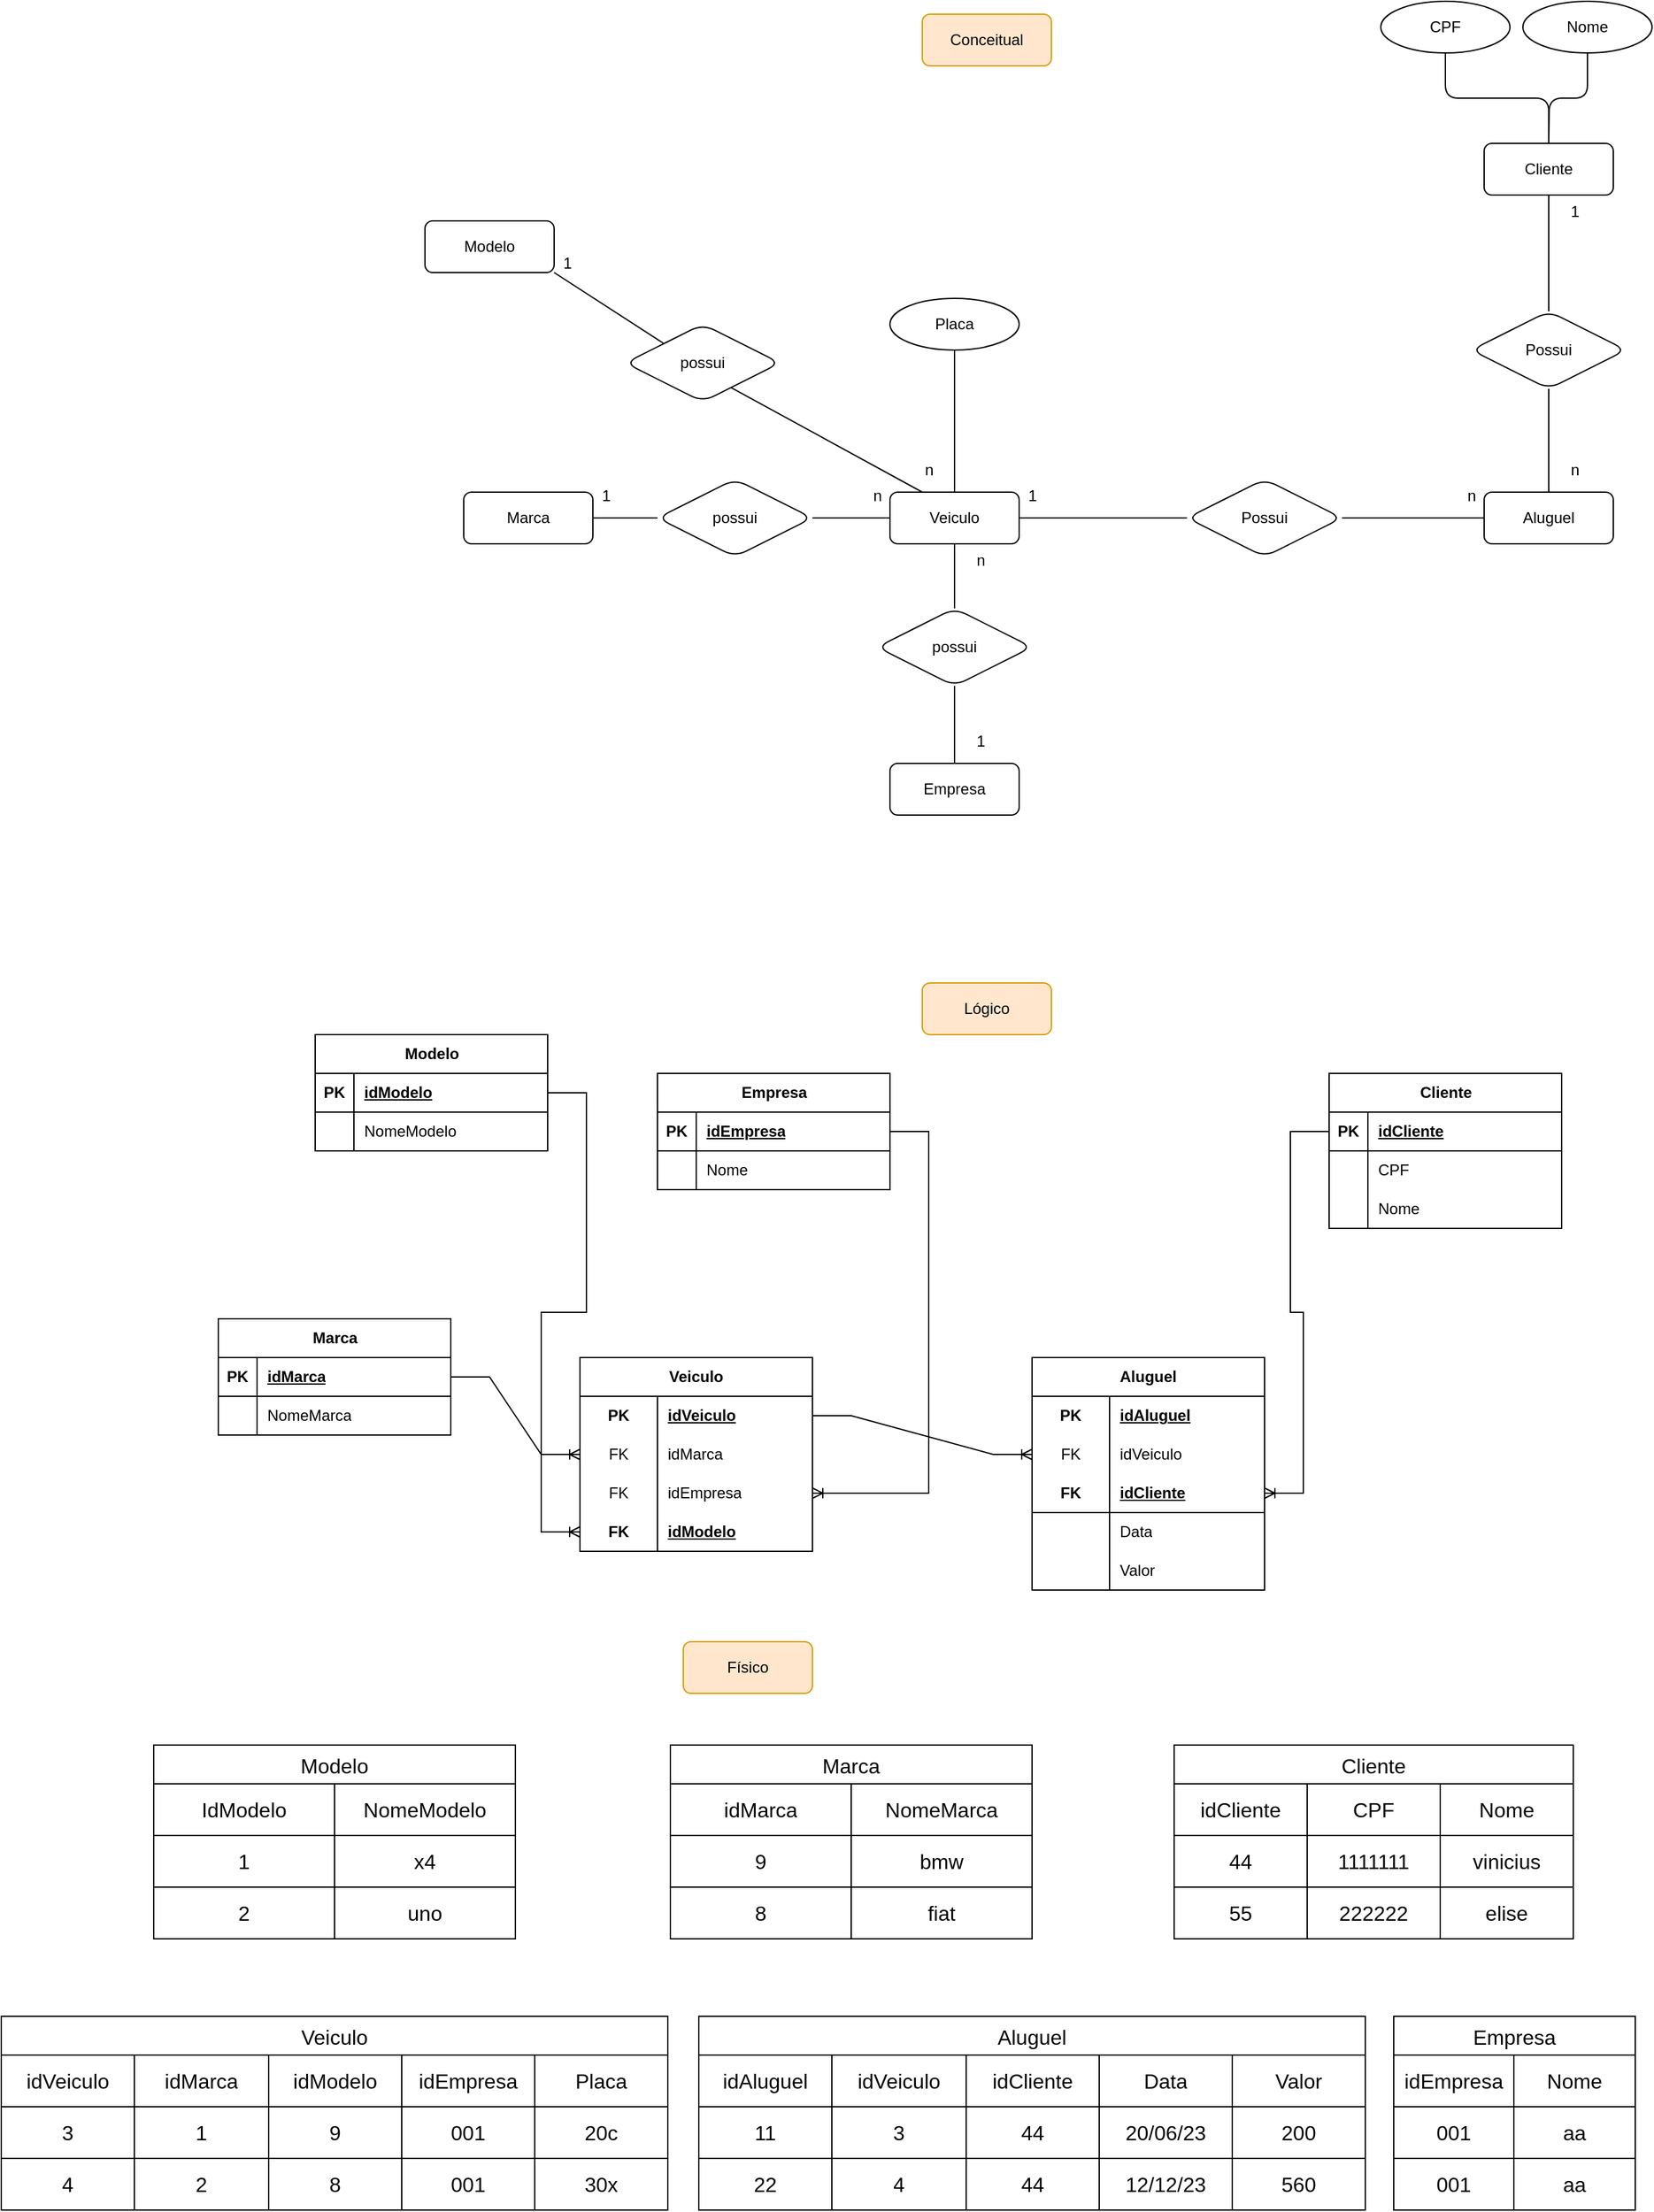 <mxfile version="21.6.5" type="device">
  <diagram id="sDniDzoM1lV3bFSQ5Ai9" name="Página-2">
    <mxGraphModel dx="2327" dy="1999" grid="1" gridSize="10" guides="1" tooltips="1" connect="1" arrows="1" fold="1" page="1" pageScale="1" pageWidth="827" pageHeight="1169" math="0" shadow="0">
      <root>
        <mxCell id="0" />
        <mxCell id="1" parent="0" />
        <mxCell id="LOOal9u4EY_7OutYKyVp-4" style="edgeStyle=orthogonalEdgeStyle;rounded=1;orthogonalLoop=1;jettySize=auto;html=1;entryX=0;entryY=0.5;entryDx=0;entryDy=0;endArrow=none;endFill=0;labelBackgroundColor=none;fontColor=default;" parent="1" source="LOOal9u4EY_7OutYKyVp-1" target="LOOal9u4EY_7OutYKyVp-3" edge="1">
          <mxGeometry relative="1" as="geometry" />
        </mxCell>
        <mxCell id="9VLunMII-C6ZlrtcZ8pF-3" style="edgeStyle=orthogonalEdgeStyle;rounded=1;orthogonalLoop=1;jettySize=auto;html=1;entryX=0.5;entryY=0;entryDx=0;entryDy=0;endArrow=none;endFill=0;labelBackgroundColor=none;fontColor=default;" parent="1" source="LOOal9u4EY_7OutYKyVp-1" target="9VLunMII-C6ZlrtcZ8pF-2" edge="1">
          <mxGeometry relative="1" as="geometry" />
        </mxCell>
        <mxCell id="LOOal9u4EY_7OutYKyVp-1" value="Veiculo" style="whiteSpace=wrap;html=1;align=center;labelBackgroundColor=none;rounded=1;" parent="1" vertex="1">
          <mxGeometry x="190" y="250" width="100" height="40" as="geometry" />
        </mxCell>
        <mxCell id="2sVqJe6on5DhgSH-CvWA-22" value="" style="edgeStyle=orthogonalEdgeStyle;rounded=0;orthogonalLoop=1;jettySize=auto;html=1;endArrow=none;endFill=0;" parent="1" source="LOOal9u4EY_7OutYKyVp-2" target="2sVqJe6on5DhgSH-CvWA-21" edge="1">
          <mxGeometry relative="1" as="geometry" />
        </mxCell>
        <mxCell id="LOOal9u4EY_7OutYKyVp-2" value="Cliente" style="whiteSpace=wrap;html=1;align=center;labelBackgroundColor=none;rounded=1;" parent="1" vertex="1">
          <mxGeometry x="650" y="-20" width="100" height="40" as="geometry" />
        </mxCell>
        <mxCell id="2sVqJe6on5DhgSH-CvWA-20" style="edgeStyle=orthogonalEdgeStyle;rounded=1;hachureGap=4;orthogonalLoop=1;jettySize=auto;html=1;entryX=0;entryY=0.5;entryDx=0;entryDy=0;fontFamily=Architects Daughter;fontSource=https%3A%2F%2Ffonts.googleapis.com%2Fcss%3Ffamily%3DArchitects%2BDaughter;fontSize=16;endArrow=none;endFill=0;labelBackgroundColor=none;fontColor=default;" parent="1" source="LOOal9u4EY_7OutYKyVp-3" target="2sVqJe6on5DhgSH-CvWA-15" edge="1">
          <mxGeometry relative="1" as="geometry" />
        </mxCell>
        <mxCell id="LOOal9u4EY_7OutYKyVp-3" value="Possui" style="shape=rhombus;perimeter=rhombusPerimeter;whiteSpace=wrap;html=1;align=center;labelBackgroundColor=none;rounded=1;" parent="1" vertex="1">
          <mxGeometry x="420" y="240" width="120" height="60" as="geometry" />
        </mxCell>
        <mxCell id="LOOal9u4EY_7OutYKyVp-11" style="edgeStyle=orthogonalEdgeStyle;rounded=1;orthogonalLoop=1;jettySize=auto;html=1;endArrow=none;endFill=0;labelBackgroundColor=none;fontColor=default;" parent="1" source="LOOal9u4EY_7OutYKyVp-8" edge="1">
          <mxGeometry relative="1" as="geometry">
            <Array as="points">
              <mxPoint x="240" y="250" />
            </Array>
            <mxPoint x="240" y="250" as="targetPoint" />
          </mxGeometry>
        </mxCell>
        <mxCell id="LOOal9u4EY_7OutYKyVp-8" value="Placa" style="ellipse;whiteSpace=wrap;html=1;align=center;labelBackgroundColor=none;rounded=1;" parent="1" vertex="1">
          <mxGeometry x="190" y="100" width="100" height="40" as="geometry" />
        </mxCell>
        <mxCell id="LOOal9u4EY_7OutYKyVp-20" style="edgeStyle=orthogonalEdgeStyle;rounded=1;orthogonalLoop=1;jettySize=auto;html=1;endArrow=none;endFill=0;labelBackgroundColor=none;fontColor=default;" parent="1" source="LOOal9u4EY_7OutYKyVp-16" target="LOOal9u4EY_7OutYKyVp-2" edge="1">
          <mxGeometry relative="1" as="geometry" />
        </mxCell>
        <mxCell id="LOOal9u4EY_7OutYKyVp-16" value="CPF" style="ellipse;whiteSpace=wrap;html=1;align=center;labelBackgroundColor=none;rounded=1;" parent="1" vertex="1">
          <mxGeometry x="570" y="-130" width="100" height="40" as="geometry" />
        </mxCell>
        <mxCell id="LOOal9u4EY_7OutYKyVp-21" style="edgeStyle=orthogonalEdgeStyle;rounded=1;orthogonalLoop=1;jettySize=auto;html=1;endArrow=none;endFill=0;labelBackgroundColor=none;fontColor=default;" parent="1" source="LOOal9u4EY_7OutYKyVp-19" edge="1">
          <mxGeometry relative="1" as="geometry">
            <mxPoint x="700" y="-20" as="targetPoint" />
          </mxGeometry>
        </mxCell>
        <mxCell id="LOOal9u4EY_7OutYKyVp-19" value="Nome" style="ellipse;whiteSpace=wrap;html=1;align=center;labelBackgroundColor=none;rounded=1;" parent="1" vertex="1">
          <mxGeometry x="680" y="-130" width="100" height="40" as="geometry" />
        </mxCell>
        <mxCell id="9VLunMII-C6ZlrtcZ8pF-1" value="Empresa" style="whiteSpace=wrap;html=1;align=center;labelBackgroundColor=none;rounded=1;" parent="1" vertex="1">
          <mxGeometry x="190" y="460" width="100" height="40" as="geometry" />
        </mxCell>
        <mxCell id="9VLunMII-C6ZlrtcZ8pF-4" style="edgeStyle=orthogonalEdgeStyle;rounded=1;orthogonalLoop=1;jettySize=auto;html=1;entryX=0.5;entryY=0;entryDx=0;entryDy=0;endArrow=none;endFill=0;labelBackgroundColor=none;fontColor=default;" parent="1" source="9VLunMII-C6ZlrtcZ8pF-2" target="9VLunMII-C6ZlrtcZ8pF-1" edge="1">
          <mxGeometry relative="1" as="geometry" />
        </mxCell>
        <mxCell id="9VLunMII-C6ZlrtcZ8pF-2" value="possui" style="shape=rhombus;perimeter=rhombusPerimeter;whiteSpace=wrap;html=1;align=center;labelBackgroundColor=none;rounded=1;" parent="1" vertex="1">
          <mxGeometry x="180" y="340" width="120" height="60" as="geometry" />
        </mxCell>
        <mxCell id="9VLunMII-C6ZlrtcZ8pF-6" value="n" style="text;html=1;align=center;verticalAlign=middle;resizable=0;points=[];autosize=1;strokeColor=none;fillColor=none;labelBackgroundColor=none;rounded=1;" parent="1" vertex="1">
          <mxGeometry x="245" y="288" width="30" height="30" as="geometry" />
        </mxCell>
        <mxCell id="9VLunMII-C6ZlrtcZ8pF-7" value="1" style="text;html=1;align=center;verticalAlign=middle;resizable=0;points=[];autosize=1;strokeColor=none;fillColor=none;labelBackgroundColor=none;rounded=1;" parent="1" vertex="1">
          <mxGeometry x="245" y="428" width="30" height="30" as="geometry" />
        </mxCell>
        <mxCell id="2sVqJe6on5DhgSH-CvWA-1" value="Marca" style="whiteSpace=wrap;html=1;align=center;labelBackgroundColor=none;rounded=1;" parent="1" vertex="1">
          <mxGeometry x="-140" y="250" width="100" height="40" as="geometry" />
        </mxCell>
        <mxCell id="2sVqJe6on5DhgSH-CvWA-2" value="Modelo" style="whiteSpace=wrap;html=1;align=center;labelBackgroundColor=none;rounded=1;" parent="1" vertex="1">
          <mxGeometry x="-170" y="40" width="100" height="40" as="geometry" />
        </mxCell>
        <mxCell id="2sVqJe6on5DhgSH-CvWA-5" style="edgeStyle=orthogonalEdgeStyle;rounded=1;orthogonalLoop=1;jettySize=auto;html=1;entryX=0;entryY=0.5;entryDx=0;entryDy=0;endArrow=none;endFill=0;labelBackgroundColor=none;fontColor=default;" parent="1" source="2sVqJe6on5DhgSH-CvWA-3" target="LOOal9u4EY_7OutYKyVp-1" edge="1">
          <mxGeometry relative="1" as="geometry" />
        </mxCell>
        <mxCell id="2sVqJe6on5DhgSH-CvWA-6" style="edgeStyle=orthogonalEdgeStyle;rounded=1;orthogonalLoop=1;jettySize=auto;html=1;entryX=1;entryY=0.5;entryDx=0;entryDy=0;endArrow=none;endFill=0;labelBackgroundColor=none;fontColor=default;" parent="1" source="2sVqJe6on5DhgSH-CvWA-3" target="2sVqJe6on5DhgSH-CvWA-1" edge="1">
          <mxGeometry relative="1" as="geometry" />
        </mxCell>
        <mxCell id="2sVqJe6on5DhgSH-CvWA-3" value="possui" style="shape=rhombus;perimeter=rhombusPerimeter;whiteSpace=wrap;html=1;align=center;labelBackgroundColor=none;rounded=1;" parent="1" vertex="1">
          <mxGeometry x="10" y="240" width="120" height="60" as="geometry" />
        </mxCell>
        <mxCell id="2sVqJe6on5DhgSH-CvWA-8" value="1" style="text;html=1;align=center;verticalAlign=middle;resizable=0;points=[];autosize=1;strokeColor=none;fillColor=none;labelBackgroundColor=none;rounded=1;" parent="1" vertex="1">
          <mxGeometry x="-45" y="238" width="30" height="30" as="geometry" />
        </mxCell>
        <mxCell id="2sVqJe6on5DhgSH-CvWA-9" value="n" style="text;html=1;align=center;verticalAlign=middle;resizable=0;points=[];autosize=1;strokeColor=none;fillColor=none;labelBackgroundColor=none;rounded=1;" parent="1" vertex="1">
          <mxGeometry x="165" y="238" width="30" height="30" as="geometry" />
        </mxCell>
        <mxCell id="2sVqJe6on5DhgSH-CvWA-10" value="possui" style="shape=rhombus;perimeter=rhombusPerimeter;whiteSpace=wrap;html=1;align=center;rotation=0;labelBackgroundColor=none;rounded=1;" parent="1" vertex="1">
          <mxGeometry x="-15" y="120" width="120" height="60" as="geometry" />
        </mxCell>
        <mxCell id="2sVqJe6on5DhgSH-CvWA-11" value="" style="endArrow=none;html=1;rounded=1;exitX=1;exitY=1;exitDx=0;exitDy=0;entryX=0;entryY=0;entryDx=0;entryDy=0;labelBackgroundColor=none;fontColor=default;" parent="1" source="2sVqJe6on5DhgSH-CvWA-2" target="2sVqJe6on5DhgSH-CvWA-10" edge="1">
          <mxGeometry relative="1" as="geometry">
            <mxPoint x="-60" y="100" as="sourcePoint" />
            <mxPoint x="100" y="100" as="targetPoint" />
          </mxGeometry>
        </mxCell>
        <mxCell id="2sVqJe6on5DhgSH-CvWA-12" value="" style="endArrow=none;html=1;rounded=1;exitX=0.683;exitY=0.817;exitDx=0;exitDy=0;exitPerimeter=0;entryX=0.25;entryY=0;entryDx=0;entryDy=0;labelBackgroundColor=none;fontColor=default;" parent="1" source="2sVqJe6on5DhgSH-CvWA-10" target="LOOal9u4EY_7OutYKyVp-1" edge="1">
          <mxGeometry relative="1" as="geometry">
            <mxPoint x="85" y="190" as="sourcePoint" />
            <mxPoint x="245" y="190" as="targetPoint" />
          </mxGeometry>
        </mxCell>
        <mxCell id="2sVqJe6on5DhgSH-CvWA-14" value="n" style="text;html=1;align=center;verticalAlign=middle;resizable=0;points=[];autosize=1;strokeColor=none;fillColor=none;labelBackgroundColor=none;rounded=1;" parent="1" vertex="1">
          <mxGeometry x="205" y="218" width="30" height="30" as="geometry" />
        </mxCell>
        <mxCell id="2sVqJe6on5DhgSH-CvWA-15" value="Aluguel" style="whiteSpace=wrap;html=1;align=center;labelBackgroundColor=none;rounded=1;" parent="1" vertex="1">
          <mxGeometry x="650" y="250" width="100" height="40" as="geometry" />
        </mxCell>
        <mxCell id="2sVqJe6on5DhgSH-CvWA-23" value="" style="edgeStyle=orthogonalEdgeStyle;rounded=0;orthogonalLoop=1;jettySize=auto;html=1;endArrow=none;endFill=0;" parent="1" source="2sVqJe6on5DhgSH-CvWA-21" target="2sVqJe6on5DhgSH-CvWA-15" edge="1">
          <mxGeometry relative="1" as="geometry" />
        </mxCell>
        <mxCell id="2sVqJe6on5DhgSH-CvWA-21" value="Possui" style="shape=rhombus;perimeter=rhombusPerimeter;whiteSpace=wrap;html=1;align=center;labelBackgroundColor=none;rounded=1;" parent="1" vertex="1">
          <mxGeometry x="640" y="110" width="120" height="60" as="geometry" />
        </mxCell>
        <mxCell id="2sVqJe6on5DhgSH-CvWA-24" value="1" style="text;html=1;align=center;verticalAlign=middle;resizable=0;points=[];autosize=1;strokeColor=none;fillColor=none;" parent="1" vertex="1">
          <mxGeometry x="-75" y="58" width="30" height="30" as="geometry" />
        </mxCell>
        <mxCell id="2sVqJe6on5DhgSH-CvWA-25" value="1" style="text;html=1;align=center;verticalAlign=middle;resizable=0;points=[];autosize=1;strokeColor=none;fillColor=none;" parent="1" vertex="1">
          <mxGeometry x="285" y="238" width="30" height="30" as="geometry" />
        </mxCell>
        <mxCell id="2sVqJe6on5DhgSH-CvWA-26" value="n" style="text;html=1;align=center;verticalAlign=middle;resizable=0;points=[];autosize=1;strokeColor=none;fillColor=none;" parent="1" vertex="1">
          <mxGeometry x="625" y="238" width="30" height="30" as="geometry" />
        </mxCell>
        <mxCell id="2sVqJe6on5DhgSH-CvWA-27" value="n" style="text;html=1;align=center;verticalAlign=middle;resizable=0;points=[];autosize=1;strokeColor=none;fillColor=none;" parent="1" vertex="1">
          <mxGeometry x="705" y="218" width="30" height="30" as="geometry" />
        </mxCell>
        <mxCell id="2sVqJe6on5DhgSH-CvWA-28" value="1" style="text;html=1;align=center;verticalAlign=middle;resizable=0;points=[];autosize=1;strokeColor=none;fillColor=none;" parent="1" vertex="1">
          <mxGeometry x="705" y="18" width="30" height="30" as="geometry" />
        </mxCell>
        <mxCell id="HxSrBmrpO-y6A9WYx9M7-1" value="Conceitual" style="whiteSpace=wrap;html=1;align=center;labelBackgroundColor=none;rounded=1;fillColor=#ffe6cc;strokeColor=#d79b00;" parent="1" vertex="1">
          <mxGeometry x="215" y="-120" width="100" height="40" as="geometry" />
        </mxCell>
        <mxCell id="HxSrBmrpO-y6A9WYx9M7-2" value="Lógico" style="whiteSpace=wrap;html=1;align=center;labelBackgroundColor=none;rounded=1;fillColor=#ffe6cc;strokeColor=#d79b00;" parent="1" vertex="1">
          <mxGeometry x="215" y="630" width="100" height="40" as="geometry" />
        </mxCell>
        <mxCell id="HxSrBmrpO-y6A9WYx9M7-85" value="Cliente" style="shape=table;startSize=30;container=1;collapsible=1;childLayout=tableLayout;fixedRows=1;rowLines=0;fontStyle=1;align=center;resizeLast=1;html=1;" parent="1" vertex="1">
          <mxGeometry x="530" y="700" width="180" height="120" as="geometry" />
        </mxCell>
        <mxCell id="HxSrBmrpO-y6A9WYx9M7-86" value="" style="shape=tableRow;horizontal=0;startSize=0;swimlaneHead=0;swimlaneBody=0;fillColor=none;collapsible=0;dropTarget=0;points=[[0,0.5],[1,0.5]];portConstraint=eastwest;top=0;left=0;right=0;bottom=1;" parent="HxSrBmrpO-y6A9WYx9M7-85" vertex="1">
          <mxGeometry y="30" width="180" height="30" as="geometry" />
        </mxCell>
        <mxCell id="HxSrBmrpO-y6A9WYx9M7-87" value="PK" style="shape=partialRectangle;connectable=0;fillColor=none;top=0;left=0;bottom=0;right=0;fontStyle=1;overflow=hidden;whiteSpace=wrap;html=1;" parent="HxSrBmrpO-y6A9WYx9M7-86" vertex="1">
          <mxGeometry width="30" height="30" as="geometry">
            <mxRectangle width="30" height="30" as="alternateBounds" />
          </mxGeometry>
        </mxCell>
        <mxCell id="HxSrBmrpO-y6A9WYx9M7-88" value="idCliente" style="shape=partialRectangle;connectable=0;fillColor=none;top=0;left=0;bottom=0;right=0;align=left;spacingLeft=6;fontStyle=5;overflow=hidden;whiteSpace=wrap;html=1;" parent="HxSrBmrpO-y6A9WYx9M7-86" vertex="1">
          <mxGeometry x="30" width="150" height="30" as="geometry">
            <mxRectangle width="150" height="30" as="alternateBounds" />
          </mxGeometry>
        </mxCell>
        <mxCell id="HxSrBmrpO-y6A9WYx9M7-111" value="" style="shape=tableRow;horizontal=0;startSize=0;swimlaneHead=0;swimlaneBody=0;fillColor=none;collapsible=0;dropTarget=0;points=[[0,0.5],[1,0.5]];portConstraint=eastwest;top=0;left=0;right=0;bottom=0;" parent="HxSrBmrpO-y6A9WYx9M7-85" vertex="1">
          <mxGeometry y="60" width="180" height="30" as="geometry" />
        </mxCell>
        <mxCell id="HxSrBmrpO-y6A9WYx9M7-112" value="" style="shape=partialRectangle;connectable=0;fillColor=none;top=0;left=0;bottom=0;right=0;fontStyle=0;overflow=hidden;whiteSpace=wrap;html=1;" parent="HxSrBmrpO-y6A9WYx9M7-111" vertex="1">
          <mxGeometry width="30" height="30" as="geometry">
            <mxRectangle width="30" height="30" as="alternateBounds" />
          </mxGeometry>
        </mxCell>
        <mxCell id="HxSrBmrpO-y6A9WYx9M7-113" value="CPF" style="shape=partialRectangle;connectable=0;fillColor=none;top=0;left=0;bottom=0;right=0;align=left;spacingLeft=6;fontStyle=0;overflow=hidden;whiteSpace=wrap;html=1;" parent="HxSrBmrpO-y6A9WYx9M7-111" vertex="1">
          <mxGeometry x="30" width="150" height="30" as="geometry">
            <mxRectangle width="150" height="30" as="alternateBounds" />
          </mxGeometry>
        </mxCell>
        <mxCell id="HxSrBmrpO-y6A9WYx9M7-89" value="" style="shape=tableRow;horizontal=0;startSize=0;swimlaneHead=0;swimlaneBody=0;fillColor=none;collapsible=0;dropTarget=0;points=[[0,0.5],[1,0.5]];portConstraint=eastwest;top=0;left=0;right=0;bottom=0;" parent="HxSrBmrpO-y6A9WYx9M7-85" vertex="1">
          <mxGeometry y="90" width="180" height="30" as="geometry" />
        </mxCell>
        <mxCell id="HxSrBmrpO-y6A9WYx9M7-90" value="" style="shape=partialRectangle;connectable=0;fillColor=none;top=0;left=0;bottom=0;right=0;editable=1;overflow=hidden;whiteSpace=wrap;html=1;" parent="HxSrBmrpO-y6A9WYx9M7-89" vertex="1">
          <mxGeometry width="30" height="30" as="geometry">
            <mxRectangle width="30" height="30" as="alternateBounds" />
          </mxGeometry>
        </mxCell>
        <mxCell id="HxSrBmrpO-y6A9WYx9M7-91" value="Nome" style="shape=partialRectangle;connectable=0;fillColor=none;top=0;left=0;bottom=0;right=0;align=left;spacingLeft=6;overflow=hidden;whiteSpace=wrap;html=1;" parent="HxSrBmrpO-y6A9WYx9M7-89" vertex="1">
          <mxGeometry x="30" width="150" height="30" as="geometry">
            <mxRectangle width="150" height="30" as="alternateBounds" />
          </mxGeometry>
        </mxCell>
        <mxCell id="HxSrBmrpO-y6A9WYx9M7-98" value="Aluguel" style="shape=table;startSize=30;container=1;collapsible=1;childLayout=tableLayout;fixedRows=1;rowLines=0;fontStyle=1;align=center;resizeLast=1;html=1;whiteSpace=wrap;" parent="1" vertex="1">
          <mxGeometry x="300" y="920" width="180" height="180" as="geometry" />
        </mxCell>
        <mxCell id="HxSrBmrpO-y6A9WYx9M7-99" value="" style="shape=tableRow;horizontal=0;startSize=0;swimlaneHead=0;swimlaneBody=0;fillColor=none;collapsible=0;dropTarget=0;points=[[0,0.5],[1,0.5]];portConstraint=eastwest;top=0;left=0;right=0;bottom=0;html=1;" parent="HxSrBmrpO-y6A9WYx9M7-98" vertex="1">
          <mxGeometry y="30" width="180" height="30" as="geometry" />
        </mxCell>
        <mxCell id="HxSrBmrpO-y6A9WYx9M7-100" value="PK" style="shape=partialRectangle;connectable=0;fillColor=none;top=0;left=0;bottom=0;right=0;fontStyle=1;overflow=hidden;html=1;whiteSpace=wrap;" parent="HxSrBmrpO-y6A9WYx9M7-99" vertex="1">
          <mxGeometry width="60" height="30" as="geometry">
            <mxRectangle width="60" height="30" as="alternateBounds" />
          </mxGeometry>
        </mxCell>
        <mxCell id="HxSrBmrpO-y6A9WYx9M7-101" value="idAluguel" style="shape=partialRectangle;connectable=0;fillColor=none;top=0;left=0;bottom=0;right=0;align=left;spacingLeft=6;fontStyle=5;overflow=hidden;html=1;whiteSpace=wrap;" parent="HxSrBmrpO-y6A9WYx9M7-99" vertex="1">
          <mxGeometry x="60" width="120" height="30" as="geometry">
            <mxRectangle width="120" height="30" as="alternateBounds" />
          </mxGeometry>
        </mxCell>
        <mxCell id="HxSrBmrpO-y6A9WYx9M7-128" value="" style="shape=tableRow;horizontal=0;startSize=0;swimlaneHead=0;swimlaneBody=0;fillColor=none;collapsible=0;dropTarget=0;points=[[0,0.5],[1,0.5]];portConstraint=eastwest;top=0;left=0;right=0;bottom=0;" parent="HxSrBmrpO-y6A9WYx9M7-98" vertex="1">
          <mxGeometry y="60" width="180" height="30" as="geometry" />
        </mxCell>
        <mxCell id="HxSrBmrpO-y6A9WYx9M7-129" value="FK" style="shape=partialRectangle;connectable=0;fillColor=none;top=0;left=0;bottom=0;right=0;fontStyle=0;overflow=hidden;whiteSpace=wrap;html=1;" parent="HxSrBmrpO-y6A9WYx9M7-128" vertex="1">
          <mxGeometry width="60" height="30" as="geometry">
            <mxRectangle width="60" height="30" as="alternateBounds" />
          </mxGeometry>
        </mxCell>
        <mxCell id="HxSrBmrpO-y6A9WYx9M7-130" value="idVeiculo" style="shape=partialRectangle;connectable=0;fillColor=none;top=0;left=0;bottom=0;right=0;align=left;spacingLeft=6;fontStyle=0;overflow=hidden;whiteSpace=wrap;html=1;" parent="HxSrBmrpO-y6A9WYx9M7-128" vertex="1">
          <mxGeometry x="60" width="120" height="30" as="geometry">
            <mxRectangle width="120" height="30" as="alternateBounds" />
          </mxGeometry>
        </mxCell>
        <mxCell id="HxSrBmrpO-y6A9WYx9M7-102" value="" style="shape=tableRow;horizontal=0;startSize=0;swimlaneHead=0;swimlaneBody=0;fillColor=none;collapsible=0;dropTarget=0;points=[[0,0.5],[1,0.5]];portConstraint=eastwest;top=0;left=0;right=0;bottom=1;html=1;" parent="HxSrBmrpO-y6A9WYx9M7-98" vertex="1">
          <mxGeometry y="90" width="180" height="30" as="geometry" />
        </mxCell>
        <mxCell id="HxSrBmrpO-y6A9WYx9M7-103" value="FK" style="shape=partialRectangle;connectable=0;fillColor=none;top=0;left=0;bottom=0;right=0;fontStyle=1;overflow=hidden;html=1;whiteSpace=wrap;" parent="HxSrBmrpO-y6A9WYx9M7-102" vertex="1">
          <mxGeometry width="60" height="30" as="geometry">
            <mxRectangle width="60" height="30" as="alternateBounds" />
          </mxGeometry>
        </mxCell>
        <mxCell id="HxSrBmrpO-y6A9WYx9M7-104" value="idCliente" style="shape=partialRectangle;connectable=0;fillColor=none;top=0;left=0;bottom=0;right=0;align=left;spacingLeft=6;fontStyle=5;overflow=hidden;html=1;whiteSpace=wrap;" parent="HxSrBmrpO-y6A9WYx9M7-102" vertex="1">
          <mxGeometry x="60" width="120" height="30" as="geometry">
            <mxRectangle width="120" height="30" as="alternateBounds" />
          </mxGeometry>
        </mxCell>
        <mxCell id="HxSrBmrpO-y6A9WYx9M7-105" value="" style="shape=tableRow;horizontal=0;startSize=0;swimlaneHead=0;swimlaneBody=0;fillColor=none;collapsible=0;dropTarget=0;points=[[0,0.5],[1,0.5]];portConstraint=eastwest;top=0;left=0;right=0;bottom=0;html=1;" parent="HxSrBmrpO-y6A9WYx9M7-98" vertex="1">
          <mxGeometry y="120" width="180" height="30" as="geometry" />
        </mxCell>
        <mxCell id="HxSrBmrpO-y6A9WYx9M7-106" value="" style="shape=partialRectangle;connectable=0;fillColor=none;top=0;left=0;bottom=0;right=0;editable=1;overflow=hidden;html=1;whiteSpace=wrap;" parent="HxSrBmrpO-y6A9WYx9M7-105" vertex="1">
          <mxGeometry width="60" height="30" as="geometry">
            <mxRectangle width="60" height="30" as="alternateBounds" />
          </mxGeometry>
        </mxCell>
        <mxCell id="HxSrBmrpO-y6A9WYx9M7-107" value="Data" style="shape=partialRectangle;connectable=0;fillColor=none;top=0;left=0;bottom=0;right=0;align=left;spacingLeft=6;overflow=hidden;html=1;whiteSpace=wrap;" parent="HxSrBmrpO-y6A9WYx9M7-105" vertex="1">
          <mxGeometry x="60" width="120" height="30" as="geometry">
            <mxRectangle width="120" height="30" as="alternateBounds" />
          </mxGeometry>
        </mxCell>
        <mxCell id="HxSrBmrpO-y6A9WYx9M7-108" value="" style="shape=tableRow;horizontal=0;startSize=0;swimlaneHead=0;swimlaneBody=0;fillColor=none;collapsible=0;dropTarget=0;points=[[0,0.5],[1,0.5]];portConstraint=eastwest;top=0;left=0;right=0;bottom=0;html=1;" parent="HxSrBmrpO-y6A9WYx9M7-98" vertex="1">
          <mxGeometry y="150" width="180" height="30" as="geometry" />
        </mxCell>
        <mxCell id="HxSrBmrpO-y6A9WYx9M7-109" value="" style="shape=partialRectangle;connectable=0;fillColor=none;top=0;left=0;bottom=0;right=0;editable=1;overflow=hidden;html=1;whiteSpace=wrap;" parent="HxSrBmrpO-y6A9WYx9M7-108" vertex="1">
          <mxGeometry width="60" height="30" as="geometry">
            <mxRectangle width="60" height="30" as="alternateBounds" />
          </mxGeometry>
        </mxCell>
        <mxCell id="HxSrBmrpO-y6A9WYx9M7-110" value="Valor" style="shape=partialRectangle;connectable=0;fillColor=none;top=0;left=0;bottom=0;right=0;align=left;spacingLeft=6;overflow=hidden;html=1;whiteSpace=wrap;" parent="HxSrBmrpO-y6A9WYx9M7-108" vertex="1">
          <mxGeometry x="60" width="120" height="30" as="geometry">
            <mxRectangle width="120" height="30" as="alternateBounds" />
          </mxGeometry>
        </mxCell>
        <mxCell id="HxSrBmrpO-y6A9WYx9M7-114" value="Modelo" style="shape=table;startSize=30;container=1;collapsible=1;childLayout=tableLayout;fixedRows=1;rowLines=0;fontStyle=1;align=center;resizeLast=1;html=1;" parent="1" vertex="1">
          <mxGeometry x="-255" y="670" width="180" height="90" as="geometry" />
        </mxCell>
        <mxCell id="HxSrBmrpO-y6A9WYx9M7-115" value="" style="shape=tableRow;horizontal=0;startSize=0;swimlaneHead=0;swimlaneBody=0;fillColor=none;collapsible=0;dropTarget=0;points=[[0,0.5],[1,0.5]];portConstraint=eastwest;top=0;left=0;right=0;bottom=1;" parent="HxSrBmrpO-y6A9WYx9M7-114" vertex="1">
          <mxGeometry y="30" width="180" height="30" as="geometry" />
        </mxCell>
        <mxCell id="HxSrBmrpO-y6A9WYx9M7-116" value="PK" style="shape=partialRectangle;connectable=0;fillColor=none;top=0;left=0;bottom=0;right=0;fontStyle=1;overflow=hidden;whiteSpace=wrap;html=1;" parent="HxSrBmrpO-y6A9WYx9M7-115" vertex="1">
          <mxGeometry width="30" height="30" as="geometry">
            <mxRectangle width="30" height="30" as="alternateBounds" />
          </mxGeometry>
        </mxCell>
        <mxCell id="HxSrBmrpO-y6A9WYx9M7-117" value="idModelo" style="shape=partialRectangle;connectable=0;fillColor=none;top=0;left=0;bottom=0;right=0;align=left;spacingLeft=6;fontStyle=5;overflow=hidden;whiteSpace=wrap;html=1;" parent="HxSrBmrpO-y6A9WYx9M7-115" vertex="1">
          <mxGeometry x="30" width="150" height="30" as="geometry">
            <mxRectangle width="150" height="30" as="alternateBounds" />
          </mxGeometry>
        </mxCell>
        <mxCell id="HxSrBmrpO-y6A9WYx9M7-118" value="" style="shape=tableRow;horizontal=0;startSize=0;swimlaneHead=0;swimlaneBody=0;fillColor=none;collapsible=0;dropTarget=0;points=[[0,0.5],[1,0.5]];portConstraint=eastwest;top=0;left=0;right=0;bottom=0;" parent="HxSrBmrpO-y6A9WYx9M7-114" vertex="1">
          <mxGeometry y="60" width="180" height="30" as="geometry" />
        </mxCell>
        <mxCell id="HxSrBmrpO-y6A9WYx9M7-119" value="" style="shape=partialRectangle;connectable=0;fillColor=none;top=0;left=0;bottom=0;right=0;editable=1;overflow=hidden;whiteSpace=wrap;html=1;" parent="HxSrBmrpO-y6A9WYx9M7-118" vertex="1">
          <mxGeometry width="30" height="30" as="geometry">
            <mxRectangle width="30" height="30" as="alternateBounds" />
          </mxGeometry>
        </mxCell>
        <mxCell id="HxSrBmrpO-y6A9WYx9M7-120" value="NomeModelo" style="shape=partialRectangle;connectable=0;fillColor=none;top=0;left=0;bottom=0;right=0;align=left;spacingLeft=6;overflow=hidden;whiteSpace=wrap;html=1;" parent="HxSrBmrpO-y6A9WYx9M7-118" vertex="1">
          <mxGeometry x="30" width="150" height="30" as="geometry">
            <mxRectangle width="150" height="30" as="alternateBounds" />
          </mxGeometry>
        </mxCell>
        <mxCell id="HxSrBmrpO-y6A9WYx9M7-121" value="Marca" style="shape=table;startSize=30;container=1;collapsible=1;childLayout=tableLayout;fixedRows=1;rowLines=0;fontStyle=1;align=center;resizeLast=1;html=1;" parent="1" vertex="1">
          <mxGeometry x="-330" y="890" width="180" height="90" as="geometry" />
        </mxCell>
        <mxCell id="HxSrBmrpO-y6A9WYx9M7-122" value="" style="shape=tableRow;horizontal=0;startSize=0;swimlaneHead=0;swimlaneBody=0;fillColor=none;collapsible=0;dropTarget=0;points=[[0,0.5],[1,0.5]];portConstraint=eastwest;top=0;left=0;right=0;bottom=1;" parent="HxSrBmrpO-y6A9WYx9M7-121" vertex="1">
          <mxGeometry y="30" width="180" height="30" as="geometry" />
        </mxCell>
        <mxCell id="HxSrBmrpO-y6A9WYx9M7-123" value="PK" style="shape=partialRectangle;connectable=0;fillColor=none;top=0;left=0;bottom=0;right=0;fontStyle=1;overflow=hidden;whiteSpace=wrap;html=1;" parent="HxSrBmrpO-y6A9WYx9M7-122" vertex="1">
          <mxGeometry width="30" height="30" as="geometry">
            <mxRectangle width="30" height="30" as="alternateBounds" />
          </mxGeometry>
        </mxCell>
        <mxCell id="HxSrBmrpO-y6A9WYx9M7-124" value="idMarca" style="shape=partialRectangle;connectable=0;fillColor=none;top=0;left=0;bottom=0;right=0;align=left;spacingLeft=6;fontStyle=5;overflow=hidden;whiteSpace=wrap;html=1;" parent="HxSrBmrpO-y6A9WYx9M7-122" vertex="1">
          <mxGeometry x="30" width="150" height="30" as="geometry">
            <mxRectangle width="150" height="30" as="alternateBounds" />
          </mxGeometry>
        </mxCell>
        <mxCell id="HxSrBmrpO-y6A9WYx9M7-125" value="" style="shape=tableRow;horizontal=0;startSize=0;swimlaneHead=0;swimlaneBody=0;fillColor=none;collapsible=0;dropTarget=0;points=[[0,0.5],[1,0.5]];portConstraint=eastwest;top=0;left=0;right=0;bottom=0;" parent="HxSrBmrpO-y6A9WYx9M7-121" vertex="1">
          <mxGeometry y="60" width="180" height="30" as="geometry" />
        </mxCell>
        <mxCell id="HxSrBmrpO-y6A9WYx9M7-126" value="" style="shape=partialRectangle;connectable=0;fillColor=none;top=0;left=0;bottom=0;right=0;editable=1;overflow=hidden;whiteSpace=wrap;html=1;" parent="HxSrBmrpO-y6A9WYx9M7-125" vertex="1">
          <mxGeometry width="30" height="30" as="geometry">
            <mxRectangle width="30" height="30" as="alternateBounds" />
          </mxGeometry>
        </mxCell>
        <mxCell id="HxSrBmrpO-y6A9WYx9M7-127" value="NomeMarca" style="shape=partialRectangle;connectable=0;fillColor=none;top=0;left=0;bottom=0;right=0;align=left;spacingLeft=6;overflow=hidden;whiteSpace=wrap;html=1;" parent="HxSrBmrpO-y6A9WYx9M7-125" vertex="1">
          <mxGeometry x="30" width="150" height="30" as="geometry">
            <mxRectangle width="150" height="30" as="alternateBounds" />
          </mxGeometry>
        </mxCell>
        <mxCell id="HxSrBmrpO-y6A9WYx9M7-157" value="Veiculo" style="shape=table;startSize=30;container=1;collapsible=1;childLayout=tableLayout;fixedRows=1;rowLines=0;fontStyle=1;align=center;resizeLast=1;html=1;whiteSpace=wrap;" parent="1" vertex="1">
          <mxGeometry x="-50" y="920" width="180" height="150" as="geometry" />
        </mxCell>
        <mxCell id="HxSrBmrpO-y6A9WYx9M7-158" value="" style="shape=tableRow;horizontal=0;startSize=0;swimlaneHead=0;swimlaneBody=0;fillColor=none;collapsible=0;dropTarget=0;points=[[0,0.5],[1,0.5]];portConstraint=eastwest;top=0;left=0;right=0;bottom=0;html=1;" parent="HxSrBmrpO-y6A9WYx9M7-157" vertex="1">
          <mxGeometry y="30" width="180" height="30" as="geometry" />
        </mxCell>
        <mxCell id="HxSrBmrpO-y6A9WYx9M7-159" value="PK" style="shape=partialRectangle;connectable=0;fillColor=none;top=0;left=0;bottom=0;right=0;fontStyle=1;overflow=hidden;html=1;whiteSpace=wrap;" parent="HxSrBmrpO-y6A9WYx9M7-158" vertex="1">
          <mxGeometry width="60" height="30" as="geometry">
            <mxRectangle width="60" height="30" as="alternateBounds" />
          </mxGeometry>
        </mxCell>
        <mxCell id="HxSrBmrpO-y6A9WYx9M7-160" value="idVeiculo" style="shape=partialRectangle;connectable=0;fillColor=none;top=0;left=0;bottom=0;right=0;align=left;spacingLeft=6;fontStyle=5;overflow=hidden;html=1;whiteSpace=wrap;" parent="HxSrBmrpO-y6A9WYx9M7-158" vertex="1">
          <mxGeometry x="60" width="120" height="30" as="geometry">
            <mxRectangle width="120" height="30" as="alternateBounds" />
          </mxGeometry>
        </mxCell>
        <mxCell id="HxSrBmrpO-y6A9WYx9M7-170" value="" style="shape=tableRow;horizontal=0;startSize=0;swimlaneHead=0;swimlaneBody=0;fillColor=none;collapsible=0;dropTarget=0;points=[[0,0.5],[1,0.5]];portConstraint=eastwest;top=0;left=0;right=0;bottom=0;" parent="HxSrBmrpO-y6A9WYx9M7-157" vertex="1">
          <mxGeometry y="60" width="180" height="30" as="geometry" />
        </mxCell>
        <mxCell id="HxSrBmrpO-y6A9WYx9M7-171" value="FK" style="shape=partialRectangle;connectable=0;fillColor=none;top=0;left=0;bottom=0;right=0;fontStyle=0;overflow=hidden;whiteSpace=wrap;html=1;" parent="HxSrBmrpO-y6A9WYx9M7-170" vertex="1">
          <mxGeometry width="60" height="30" as="geometry">
            <mxRectangle width="60" height="30" as="alternateBounds" />
          </mxGeometry>
        </mxCell>
        <mxCell id="HxSrBmrpO-y6A9WYx9M7-172" value="idMarca" style="shape=partialRectangle;connectable=0;fillColor=none;top=0;left=0;bottom=0;right=0;align=left;spacingLeft=6;fontStyle=0;overflow=hidden;whiteSpace=wrap;html=1;" parent="HxSrBmrpO-y6A9WYx9M7-170" vertex="1">
          <mxGeometry x="60" width="120" height="30" as="geometry">
            <mxRectangle width="120" height="30" as="alternateBounds" />
          </mxGeometry>
        </mxCell>
        <mxCell id="GnKo6iVGZLN6kL9QLjgA-1" value="" style="shape=tableRow;horizontal=0;startSize=0;swimlaneHead=0;swimlaneBody=0;fillColor=none;collapsible=0;dropTarget=0;points=[[0,0.5],[1,0.5]];portConstraint=eastwest;top=0;left=0;right=0;bottom=0;" vertex="1" parent="HxSrBmrpO-y6A9WYx9M7-157">
          <mxGeometry y="90" width="180" height="30" as="geometry" />
        </mxCell>
        <mxCell id="GnKo6iVGZLN6kL9QLjgA-2" value="FK" style="shape=partialRectangle;connectable=0;fillColor=none;top=0;left=0;bottom=0;right=0;fontStyle=0;overflow=hidden;whiteSpace=wrap;html=1;" vertex="1" parent="GnKo6iVGZLN6kL9QLjgA-1">
          <mxGeometry width="60" height="30" as="geometry">
            <mxRectangle width="60" height="30" as="alternateBounds" />
          </mxGeometry>
        </mxCell>
        <mxCell id="GnKo6iVGZLN6kL9QLjgA-3" value="idEmpresa" style="shape=partialRectangle;connectable=0;fillColor=none;top=0;left=0;bottom=0;right=0;align=left;spacingLeft=6;fontStyle=0;overflow=hidden;whiteSpace=wrap;html=1;" vertex="1" parent="GnKo6iVGZLN6kL9QLjgA-1">
          <mxGeometry x="60" width="120" height="30" as="geometry">
            <mxRectangle width="120" height="30" as="alternateBounds" />
          </mxGeometry>
        </mxCell>
        <mxCell id="HxSrBmrpO-y6A9WYx9M7-161" value="" style="shape=tableRow;horizontal=0;startSize=0;swimlaneHead=0;swimlaneBody=0;fillColor=none;collapsible=0;dropTarget=0;points=[[0,0.5],[1,0.5]];portConstraint=eastwest;top=0;left=0;right=0;bottom=1;html=1;" parent="HxSrBmrpO-y6A9WYx9M7-157" vertex="1">
          <mxGeometry y="120" width="180" height="30" as="geometry" />
        </mxCell>
        <mxCell id="HxSrBmrpO-y6A9WYx9M7-162" value="FK" style="shape=partialRectangle;connectable=0;fillColor=none;top=0;left=0;bottom=0;right=0;fontStyle=1;overflow=hidden;html=1;whiteSpace=wrap;" parent="HxSrBmrpO-y6A9WYx9M7-161" vertex="1">
          <mxGeometry width="60" height="30" as="geometry">
            <mxRectangle width="60" height="30" as="alternateBounds" />
          </mxGeometry>
        </mxCell>
        <mxCell id="HxSrBmrpO-y6A9WYx9M7-163" value="idModelo" style="shape=partialRectangle;connectable=0;fillColor=none;top=0;left=0;bottom=0;right=0;align=left;spacingLeft=6;fontStyle=5;overflow=hidden;html=1;whiteSpace=wrap;" parent="HxSrBmrpO-y6A9WYx9M7-161" vertex="1">
          <mxGeometry x="60" width="120" height="30" as="geometry">
            <mxRectangle width="120" height="30" as="alternateBounds" />
          </mxGeometry>
        </mxCell>
        <mxCell id="HxSrBmrpO-y6A9WYx9M7-173" value="" style="edgeStyle=entityRelationEdgeStyle;fontSize=12;html=1;endArrow=ERoneToMany;rounded=0;exitX=0;exitY=0.5;exitDx=0;exitDy=0;" parent="1" source="HxSrBmrpO-y6A9WYx9M7-86" target="HxSrBmrpO-y6A9WYx9M7-102" edge="1">
          <mxGeometry width="100" height="100" relative="1" as="geometry">
            <mxPoint x="370" y="820" as="sourcePoint" />
            <mxPoint x="470" y="720" as="targetPoint" />
          </mxGeometry>
        </mxCell>
        <mxCell id="HxSrBmrpO-y6A9WYx9M7-174" value="" style="edgeStyle=entityRelationEdgeStyle;fontSize=12;html=1;endArrow=ERoneToMany;rounded=0;entryX=0;entryY=0.5;entryDx=0;entryDy=0;" parent="1" source="HxSrBmrpO-y6A9WYx9M7-158" target="HxSrBmrpO-y6A9WYx9M7-128" edge="1">
          <mxGeometry width="100" height="100" relative="1" as="geometry">
            <mxPoint x="60" y="1230" as="sourcePoint" />
            <mxPoint x="160" y="1130" as="targetPoint" />
          </mxGeometry>
        </mxCell>
        <mxCell id="HxSrBmrpO-y6A9WYx9M7-175" value="" style="edgeStyle=entityRelationEdgeStyle;fontSize=12;html=1;endArrow=ERoneToMany;rounded=0;entryX=0;entryY=0.5;entryDx=0;entryDy=0;" parent="1" source="HxSrBmrpO-y6A9WYx9M7-115" target="HxSrBmrpO-y6A9WYx9M7-161" edge="1">
          <mxGeometry width="100" height="100" relative="1" as="geometry">
            <mxPoint x="-140" y="890" as="sourcePoint" />
            <mxPoint x="-40" y="790" as="targetPoint" />
          </mxGeometry>
        </mxCell>
        <mxCell id="HxSrBmrpO-y6A9WYx9M7-176" value="" style="edgeStyle=entityRelationEdgeStyle;fontSize=12;html=1;endArrow=ERoneToMany;rounded=0;exitX=1;exitY=0.5;exitDx=0;exitDy=0;entryX=0;entryY=0.5;entryDx=0;entryDy=0;" parent="1" source="HxSrBmrpO-y6A9WYx9M7-122" target="HxSrBmrpO-y6A9WYx9M7-170" edge="1">
          <mxGeometry width="100" height="100" relative="1" as="geometry">
            <mxPoint x="-150" y="1000" as="sourcePoint" />
            <mxPoint x="-50" y="900" as="targetPoint" />
          </mxGeometry>
        </mxCell>
        <mxCell id="HxSrBmrpO-y6A9WYx9M7-177" value="Físico" style="whiteSpace=wrap;html=1;align=center;labelBackgroundColor=none;rounded=1;fillColor=#ffe6cc;strokeColor=#d79b00;" parent="1" vertex="1">
          <mxGeometry x="30" y="1140" width="100" height="40" as="geometry" />
        </mxCell>
        <mxCell id="HxSrBmrpO-y6A9WYx9M7-178" value="Modelo" style="shape=table;startSize=30;container=1;collapsible=0;childLayout=tableLayout;strokeColor=default;fontSize=16;" parent="1" vertex="1">
          <mxGeometry x="-380" y="1220" width="280" height="150" as="geometry" />
        </mxCell>
        <mxCell id="HxSrBmrpO-y6A9WYx9M7-179" value="" style="shape=tableRow;horizontal=0;startSize=0;swimlaneHead=0;swimlaneBody=0;strokeColor=inherit;top=0;left=0;bottom=0;right=0;collapsible=0;dropTarget=0;fillColor=none;points=[[0,0.5],[1,0.5]];portConstraint=eastwest;fontSize=16;" parent="HxSrBmrpO-y6A9WYx9M7-178" vertex="1">
          <mxGeometry y="30" width="280" height="40" as="geometry" />
        </mxCell>
        <mxCell id="HxSrBmrpO-y6A9WYx9M7-180" value="IdModelo" style="shape=partialRectangle;html=1;whiteSpace=wrap;connectable=0;strokeColor=inherit;overflow=hidden;fillColor=none;top=0;left=0;bottom=0;right=0;pointerEvents=1;fontSize=16;" parent="HxSrBmrpO-y6A9WYx9M7-179" vertex="1">
          <mxGeometry width="140" height="40" as="geometry">
            <mxRectangle width="140" height="40" as="alternateBounds" />
          </mxGeometry>
        </mxCell>
        <mxCell id="HxSrBmrpO-y6A9WYx9M7-181" value="NomeModelo" style="shape=partialRectangle;html=1;whiteSpace=wrap;connectable=0;strokeColor=inherit;overflow=hidden;fillColor=none;top=0;left=0;bottom=0;right=0;pointerEvents=1;fontSize=16;" parent="HxSrBmrpO-y6A9WYx9M7-179" vertex="1">
          <mxGeometry x="140" width="140" height="40" as="geometry">
            <mxRectangle width="140" height="40" as="alternateBounds" />
          </mxGeometry>
        </mxCell>
        <mxCell id="HxSrBmrpO-y6A9WYx9M7-183" value="" style="shape=tableRow;horizontal=0;startSize=0;swimlaneHead=0;swimlaneBody=0;strokeColor=inherit;top=0;left=0;bottom=0;right=0;collapsible=0;dropTarget=0;fillColor=none;points=[[0,0.5],[1,0.5]];portConstraint=eastwest;fontSize=16;" parent="HxSrBmrpO-y6A9WYx9M7-178" vertex="1">
          <mxGeometry y="70" width="280" height="40" as="geometry" />
        </mxCell>
        <mxCell id="HxSrBmrpO-y6A9WYx9M7-184" value="1" style="shape=partialRectangle;html=1;whiteSpace=wrap;connectable=0;strokeColor=inherit;overflow=hidden;fillColor=none;top=0;left=0;bottom=0;right=0;pointerEvents=1;fontSize=16;" parent="HxSrBmrpO-y6A9WYx9M7-183" vertex="1">
          <mxGeometry width="140" height="40" as="geometry">
            <mxRectangle width="140" height="40" as="alternateBounds" />
          </mxGeometry>
        </mxCell>
        <mxCell id="HxSrBmrpO-y6A9WYx9M7-185" value="x4" style="shape=partialRectangle;html=1;whiteSpace=wrap;connectable=0;strokeColor=inherit;overflow=hidden;fillColor=none;top=0;left=0;bottom=0;right=0;pointerEvents=1;fontSize=16;" parent="HxSrBmrpO-y6A9WYx9M7-183" vertex="1">
          <mxGeometry x="140" width="140" height="40" as="geometry">
            <mxRectangle width="140" height="40" as="alternateBounds" />
          </mxGeometry>
        </mxCell>
        <mxCell id="HxSrBmrpO-y6A9WYx9M7-187" value="" style="shape=tableRow;horizontal=0;startSize=0;swimlaneHead=0;swimlaneBody=0;strokeColor=inherit;top=0;left=0;bottom=0;right=0;collapsible=0;dropTarget=0;fillColor=none;points=[[0,0.5],[1,0.5]];portConstraint=eastwest;fontSize=16;" parent="HxSrBmrpO-y6A9WYx9M7-178" vertex="1">
          <mxGeometry y="110" width="280" height="40" as="geometry" />
        </mxCell>
        <mxCell id="HxSrBmrpO-y6A9WYx9M7-188" value="2" style="shape=partialRectangle;html=1;whiteSpace=wrap;connectable=0;strokeColor=inherit;overflow=hidden;fillColor=none;top=0;left=0;bottom=0;right=0;pointerEvents=1;fontSize=16;" parent="HxSrBmrpO-y6A9WYx9M7-187" vertex="1">
          <mxGeometry width="140" height="40" as="geometry">
            <mxRectangle width="140" height="40" as="alternateBounds" />
          </mxGeometry>
        </mxCell>
        <mxCell id="HxSrBmrpO-y6A9WYx9M7-189" value="uno" style="shape=partialRectangle;html=1;whiteSpace=wrap;connectable=0;strokeColor=inherit;overflow=hidden;fillColor=none;top=0;left=0;bottom=0;right=0;pointerEvents=1;fontSize=16;" parent="HxSrBmrpO-y6A9WYx9M7-187" vertex="1">
          <mxGeometry x="140" width="140" height="40" as="geometry">
            <mxRectangle width="140" height="40" as="alternateBounds" />
          </mxGeometry>
        </mxCell>
        <mxCell id="HxSrBmrpO-y6A9WYx9M7-191" value="Marca" style="shape=table;startSize=30;container=1;collapsible=0;childLayout=tableLayout;strokeColor=default;fontSize=16;" parent="1" vertex="1">
          <mxGeometry x="20" y="1220" width="280" height="150" as="geometry" />
        </mxCell>
        <mxCell id="HxSrBmrpO-y6A9WYx9M7-192" value="" style="shape=tableRow;horizontal=0;startSize=0;swimlaneHead=0;swimlaneBody=0;strokeColor=inherit;top=0;left=0;bottom=0;right=0;collapsible=0;dropTarget=0;fillColor=none;points=[[0,0.5],[1,0.5]];portConstraint=eastwest;fontSize=16;" parent="HxSrBmrpO-y6A9WYx9M7-191" vertex="1">
          <mxGeometry y="30" width="280" height="40" as="geometry" />
        </mxCell>
        <mxCell id="HxSrBmrpO-y6A9WYx9M7-193" value="idMarca" style="shape=partialRectangle;html=1;whiteSpace=wrap;connectable=0;strokeColor=inherit;overflow=hidden;fillColor=none;top=0;left=0;bottom=0;right=0;pointerEvents=1;fontSize=16;" parent="HxSrBmrpO-y6A9WYx9M7-192" vertex="1">
          <mxGeometry width="140" height="40" as="geometry">
            <mxRectangle width="140" height="40" as="alternateBounds" />
          </mxGeometry>
        </mxCell>
        <mxCell id="HxSrBmrpO-y6A9WYx9M7-194" value="NomeMarca" style="shape=partialRectangle;html=1;whiteSpace=wrap;connectable=0;strokeColor=inherit;overflow=hidden;fillColor=none;top=0;left=0;bottom=0;right=0;pointerEvents=1;fontSize=16;" parent="HxSrBmrpO-y6A9WYx9M7-192" vertex="1">
          <mxGeometry x="140" width="140" height="40" as="geometry">
            <mxRectangle width="140" height="40" as="alternateBounds" />
          </mxGeometry>
        </mxCell>
        <mxCell id="HxSrBmrpO-y6A9WYx9M7-195" value="" style="shape=tableRow;horizontal=0;startSize=0;swimlaneHead=0;swimlaneBody=0;strokeColor=inherit;top=0;left=0;bottom=0;right=0;collapsible=0;dropTarget=0;fillColor=none;points=[[0,0.5],[1,0.5]];portConstraint=eastwest;fontSize=16;" parent="HxSrBmrpO-y6A9WYx9M7-191" vertex="1">
          <mxGeometry y="70" width="280" height="40" as="geometry" />
        </mxCell>
        <mxCell id="HxSrBmrpO-y6A9WYx9M7-196" value="9" style="shape=partialRectangle;html=1;whiteSpace=wrap;connectable=0;strokeColor=inherit;overflow=hidden;fillColor=none;top=0;left=0;bottom=0;right=0;pointerEvents=1;fontSize=16;" parent="HxSrBmrpO-y6A9WYx9M7-195" vertex="1">
          <mxGeometry width="140" height="40" as="geometry">
            <mxRectangle width="140" height="40" as="alternateBounds" />
          </mxGeometry>
        </mxCell>
        <mxCell id="HxSrBmrpO-y6A9WYx9M7-197" value="bmw" style="shape=partialRectangle;html=1;whiteSpace=wrap;connectable=0;strokeColor=inherit;overflow=hidden;fillColor=none;top=0;left=0;bottom=0;right=0;pointerEvents=1;fontSize=16;" parent="HxSrBmrpO-y6A9WYx9M7-195" vertex="1">
          <mxGeometry x="140" width="140" height="40" as="geometry">
            <mxRectangle width="140" height="40" as="alternateBounds" />
          </mxGeometry>
        </mxCell>
        <mxCell id="HxSrBmrpO-y6A9WYx9M7-198" value="" style="shape=tableRow;horizontal=0;startSize=0;swimlaneHead=0;swimlaneBody=0;strokeColor=inherit;top=0;left=0;bottom=0;right=0;collapsible=0;dropTarget=0;fillColor=none;points=[[0,0.5],[1,0.5]];portConstraint=eastwest;fontSize=16;" parent="HxSrBmrpO-y6A9WYx9M7-191" vertex="1">
          <mxGeometry y="110" width="280" height="40" as="geometry" />
        </mxCell>
        <mxCell id="HxSrBmrpO-y6A9WYx9M7-199" value="8" style="shape=partialRectangle;html=1;whiteSpace=wrap;connectable=0;strokeColor=inherit;overflow=hidden;fillColor=none;top=0;left=0;bottom=0;right=0;pointerEvents=1;fontSize=16;" parent="HxSrBmrpO-y6A9WYx9M7-198" vertex="1">
          <mxGeometry width="140" height="40" as="geometry">
            <mxRectangle width="140" height="40" as="alternateBounds" />
          </mxGeometry>
        </mxCell>
        <mxCell id="HxSrBmrpO-y6A9WYx9M7-200" value="fiat" style="shape=partialRectangle;html=1;whiteSpace=wrap;connectable=0;strokeColor=inherit;overflow=hidden;fillColor=none;top=0;left=0;bottom=0;right=0;pointerEvents=1;fontSize=16;" parent="HxSrBmrpO-y6A9WYx9M7-198" vertex="1">
          <mxGeometry x="140" width="140" height="40" as="geometry">
            <mxRectangle width="140" height="40" as="alternateBounds" />
          </mxGeometry>
        </mxCell>
        <mxCell id="HxSrBmrpO-y6A9WYx9M7-201" value="Veiculo" style="shape=table;startSize=30;container=1;collapsible=0;childLayout=tableLayout;strokeColor=default;fontSize=16;" parent="1" vertex="1">
          <mxGeometry x="-498" y="1430" width="516" height="150" as="geometry" />
        </mxCell>
        <mxCell id="HxSrBmrpO-y6A9WYx9M7-202" value="" style="shape=tableRow;horizontal=0;startSize=0;swimlaneHead=0;swimlaneBody=0;strokeColor=inherit;top=0;left=0;bottom=0;right=0;collapsible=0;dropTarget=0;fillColor=none;points=[[0,0.5],[1,0.5]];portConstraint=eastwest;fontSize=16;" parent="HxSrBmrpO-y6A9WYx9M7-201" vertex="1">
          <mxGeometry y="30" width="516" height="40" as="geometry" />
        </mxCell>
        <mxCell id="HxSrBmrpO-y6A9WYx9M7-203" value="idVeiculo" style="shape=partialRectangle;html=1;whiteSpace=wrap;connectable=0;strokeColor=inherit;overflow=hidden;fillColor=none;top=0;left=0;bottom=0;right=0;pointerEvents=1;fontSize=16;" parent="HxSrBmrpO-y6A9WYx9M7-202" vertex="1">
          <mxGeometry width="103" height="40" as="geometry">
            <mxRectangle width="103" height="40" as="alternateBounds" />
          </mxGeometry>
        </mxCell>
        <mxCell id="HxSrBmrpO-y6A9WYx9M7-204" value="idMarca" style="shape=partialRectangle;html=1;whiteSpace=wrap;connectable=0;strokeColor=inherit;overflow=hidden;fillColor=none;top=0;left=0;bottom=0;right=0;pointerEvents=1;fontSize=16;" parent="HxSrBmrpO-y6A9WYx9M7-202" vertex="1">
          <mxGeometry x="103" width="104" height="40" as="geometry">
            <mxRectangle width="104" height="40" as="alternateBounds" />
          </mxGeometry>
        </mxCell>
        <mxCell id="HxSrBmrpO-y6A9WYx9M7-205" value="idModelo" style="shape=partialRectangle;html=1;whiteSpace=wrap;connectable=0;strokeColor=inherit;overflow=hidden;fillColor=none;top=0;left=0;bottom=0;right=0;pointerEvents=1;fontSize=16;" parent="HxSrBmrpO-y6A9WYx9M7-202" vertex="1">
          <mxGeometry x="207" width="103" height="40" as="geometry">
            <mxRectangle width="103" height="40" as="alternateBounds" />
          </mxGeometry>
        </mxCell>
        <mxCell id="GnKo6iVGZLN6kL9QLjgA-44" value="idEmpresa" style="shape=partialRectangle;html=1;whiteSpace=wrap;connectable=0;strokeColor=inherit;overflow=hidden;fillColor=none;top=0;left=0;bottom=0;right=0;pointerEvents=1;fontSize=16;" vertex="1" parent="HxSrBmrpO-y6A9WYx9M7-202">
          <mxGeometry x="310" width="103" height="40" as="geometry">
            <mxRectangle width="103" height="40" as="alternateBounds" />
          </mxGeometry>
        </mxCell>
        <mxCell id="GnKo6iVGZLN6kL9QLjgA-47" value="Placa" style="shape=partialRectangle;html=1;whiteSpace=wrap;connectable=0;strokeColor=inherit;overflow=hidden;fillColor=none;top=0;left=0;bottom=0;right=0;pointerEvents=1;fontSize=16;" vertex="1" parent="HxSrBmrpO-y6A9WYx9M7-202">
          <mxGeometry x="413" width="103" height="40" as="geometry">
            <mxRectangle width="103" height="40" as="alternateBounds" />
          </mxGeometry>
        </mxCell>
        <mxCell id="HxSrBmrpO-y6A9WYx9M7-206" value="" style="shape=tableRow;horizontal=0;startSize=0;swimlaneHead=0;swimlaneBody=0;strokeColor=inherit;top=0;left=0;bottom=0;right=0;collapsible=0;dropTarget=0;fillColor=none;points=[[0,0.5],[1,0.5]];portConstraint=eastwest;fontSize=16;" parent="HxSrBmrpO-y6A9WYx9M7-201" vertex="1">
          <mxGeometry y="70" width="516" height="40" as="geometry" />
        </mxCell>
        <mxCell id="HxSrBmrpO-y6A9WYx9M7-207" value="3" style="shape=partialRectangle;html=1;whiteSpace=wrap;connectable=0;strokeColor=inherit;overflow=hidden;fillColor=none;top=0;left=0;bottom=0;right=0;pointerEvents=1;fontSize=16;" parent="HxSrBmrpO-y6A9WYx9M7-206" vertex="1">
          <mxGeometry width="103" height="40" as="geometry">
            <mxRectangle width="103" height="40" as="alternateBounds" />
          </mxGeometry>
        </mxCell>
        <mxCell id="HxSrBmrpO-y6A9WYx9M7-208" value="1" style="shape=partialRectangle;html=1;whiteSpace=wrap;connectable=0;strokeColor=inherit;overflow=hidden;fillColor=none;top=0;left=0;bottom=0;right=0;pointerEvents=1;fontSize=16;" parent="HxSrBmrpO-y6A9WYx9M7-206" vertex="1">
          <mxGeometry x="103" width="104" height="40" as="geometry">
            <mxRectangle width="104" height="40" as="alternateBounds" />
          </mxGeometry>
        </mxCell>
        <mxCell id="HxSrBmrpO-y6A9WYx9M7-209" value="9" style="shape=partialRectangle;html=1;whiteSpace=wrap;connectable=0;strokeColor=inherit;overflow=hidden;fillColor=none;top=0;left=0;bottom=0;right=0;pointerEvents=1;fontSize=16;" parent="HxSrBmrpO-y6A9WYx9M7-206" vertex="1">
          <mxGeometry x="207" width="103" height="40" as="geometry">
            <mxRectangle width="103" height="40" as="alternateBounds" />
          </mxGeometry>
        </mxCell>
        <mxCell id="GnKo6iVGZLN6kL9QLjgA-45" value="001" style="shape=partialRectangle;html=1;whiteSpace=wrap;connectable=0;strokeColor=inherit;overflow=hidden;fillColor=none;top=0;left=0;bottom=0;right=0;pointerEvents=1;fontSize=16;" vertex="1" parent="HxSrBmrpO-y6A9WYx9M7-206">
          <mxGeometry x="310" width="103" height="40" as="geometry">
            <mxRectangle width="103" height="40" as="alternateBounds" />
          </mxGeometry>
        </mxCell>
        <mxCell id="GnKo6iVGZLN6kL9QLjgA-48" value="20c" style="shape=partialRectangle;html=1;whiteSpace=wrap;connectable=0;strokeColor=inherit;overflow=hidden;fillColor=none;top=0;left=0;bottom=0;right=0;pointerEvents=1;fontSize=16;" vertex="1" parent="HxSrBmrpO-y6A9WYx9M7-206">
          <mxGeometry x="413" width="103" height="40" as="geometry">
            <mxRectangle width="103" height="40" as="alternateBounds" />
          </mxGeometry>
        </mxCell>
        <mxCell id="HxSrBmrpO-y6A9WYx9M7-210" value="" style="shape=tableRow;horizontal=0;startSize=0;swimlaneHead=0;swimlaneBody=0;strokeColor=inherit;top=0;left=0;bottom=0;right=0;collapsible=0;dropTarget=0;fillColor=none;points=[[0,0.5],[1,0.5]];portConstraint=eastwest;fontSize=16;" parent="HxSrBmrpO-y6A9WYx9M7-201" vertex="1">
          <mxGeometry y="110" width="516" height="40" as="geometry" />
        </mxCell>
        <mxCell id="HxSrBmrpO-y6A9WYx9M7-211" value="4" style="shape=partialRectangle;html=1;whiteSpace=wrap;connectable=0;strokeColor=inherit;overflow=hidden;fillColor=none;top=0;left=0;bottom=0;right=0;pointerEvents=1;fontSize=16;" parent="HxSrBmrpO-y6A9WYx9M7-210" vertex="1">
          <mxGeometry width="103" height="40" as="geometry">
            <mxRectangle width="103" height="40" as="alternateBounds" />
          </mxGeometry>
        </mxCell>
        <mxCell id="HxSrBmrpO-y6A9WYx9M7-212" value="2" style="shape=partialRectangle;html=1;whiteSpace=wrap;connectable=0;strokeColor=inherit;overflow=hidden;fillColor=none;top=0;left=0;bottom=0;right=0;pointerEvents=1;fontSize=16;" parent="HxSrBmrpO-y6A9WYx9M7-210" vertex="1">
          <mxGeometry x="103" width="104" height="40" as="geometry">
            <mxRectangle width="104" height="40" as="alternateBounds" />
          </mxGeometry>
        </mxCell>
        <mxCell id="HxSrBmrpO-y6A9WYx9M7-213" value="8" style="shape=partialRectangle;html=1;whiteSpace=wrap;connectable=0;strokeColor=inherit;overflow=hidden;fillColor=none;top=0;left=0;bottom=0;right=0;pointerEvents=1;fontSize=16;" parent="HxSrBmrpO-y6A9WYx9M7-210" vertex="1">
          <mxGeometry x="207" width="103" height="40" as="geometry">
            <mxRectangle width="103" height="40" as="alternateBounds" />
          </mxGeometry>
        </mxCell>
        <mxCell id="GnKo6iVGZLN6kL9QLjgA-46" value="001" style="shape=partialRectangle;html=1;whiteSpace=wrap;connectable=0;strokeColor=inherit;overflow=hidden;fillColor=none;top=0;left=0;bottom=0;right=0;pointerEvents=1;fontSize=16;" vertex="1" parent="HxSrBmrpO-y6A9WYx9M7-210">
          <mxGeometry x="310" width="103" height="40" as="geometry">
            <mxRectangle width="103" height="40" as="alternateBounds" />
          </mxGeometry>
        </mxCell>
        <mxCell id="GnKo6iVGZLN6kL9QLjgA-49" value="30x" style="shape=partialRectangle;html=1;whiteSpace=wrap;connectable=0;strokeColor=inherit;overflow=hidden;fillColor=none;top=0;left=0;bottom=0;right=0;pointerEvents=1;fontSize=16;" vertex="1" parent="HxSrBmrpO-y6A9WYx9M7-210">
          <mxGeometry x="413" width="103" height="40" as="geometry">
            <mxRectangle width="103" height="40" as="alternateBounds" />
          </mxGeometry>
        </mxCell>
        <mxCell id="HxSrBmrpO-y6A9WYx9M7-214" value="Aluguel" style="shape=table;startSize=30;container=1;collapsible=0;childLayout=tableLayout;strokeColor=default;fontSize=16;" parent="1" vertex="1">
          <mxGeometry x="42" y="1430" width="516" height="150" as="geometry" />
        </mxCell>
        <mxCell id="HxSrBmrpO-y6A9WYx9M7-215" value="" style="shape=tableRow;horizontal=0;startSize=0;swimlaneHead=0;swimlaneBody=0;strokeColor=inherit;top=0;left=0;bottom=0;right=0;collapsible=0;dropTarget=0;fillColor=none;points=[[0,0.5],[1,0.5]];portConstraint=eastwest;fontSize=16;" parent="HxSrBmrpO-y6A9WYx9M7-214" vertex="1">
          <mxGeometry y="30" width="516" height="40" as="geometry" />
        </mxCell>
        <mxCell id="HxSrBmrpO-y6A9WYx9M7-216" value="idAluguel" style="shape=partialRectangle;html=1;whiteSpace=wrap;connectable=0;strokeColor=inherit;overflow=hidden;fillColor=none;top=0;left=0;bottom=0;right=0;pointerEvents=1;fontSize=16;" parent="HxSrBmrpO-y6A9WYx9M7-215" vertex="1">
          <mxGeometry width="103" height="40" as="geometry">
            <mxRectangle width="103" height="40" as="alternateBounds" />
          </mxGeometry>
        </mxCell>
        <mxCell id="HxSrBmrpO-y6A9WYx9M7-217" value="idVeiculo" style="shape=partialRectangle;html=1;whiteSpace=wrap;connectable=0;strokeColor=inherit;overflow=hidden;fillColor=none;top=0;left=0;bottom=0;right=0;pointerEvents=1;fontSize=16;" parent="HxSrBmrpO-y6A9WYx9M7-215" vertex="1">
          <mxGeometry x="103" width="104" height="40" as="geometry">
            <mxRectangle width="104" height="40" as="alternateBounds" />
          </mxGeometry>
        </mxCell>
        <mxCell id="HxSrBmrpO-y6A9WYx9M7-218" value="idCliente" style="shape=partialRectangle;html=1;whiteSpace=wrap;connectable=0;strokeColor=inherit;overflow=hidden;fillColor=none;top=0;left=0;bottom=0;right=0;pointerEvents=1;fontSize=16;" parent="HxSrBmrpO-y6A9WYx9M7-215" vertex="1">
          <mxGeometry x="207" width="103" height="40" as="geometry">
            <mxRectangle width="103" height="40" as="alternateBounds" />
          </mxGeometry>
        </mxCell>
        <mxCell id="GnKo6iVGZLN6kL9QLjgA-50" value="Data" style="shape=partialRectangle;html=1;whiteSpace=wrap;connectable=0;strokeColor=inherit;overflow=hidden;fillColor=none;top=0;left=0;bottom=0;right=0;pointerEvents=1;fontSize=16;" vertex="1" parent="HxSrBmrpO-y6A9WYx9M7-215">
          <mxGeometry x="310" width="103" height="40" as="geometry">
            <mxRectangle width="103" height="40" as="alternateBounds" />
          </mxGeometry>
        </mxCell>
        <mxCell id="GnKo6iVGZLN6kL9QLjgA-53" value="Valor" style="shape=partialRectangle;html=1;whiteSpace=wrap;connectable=0;strokeColor=inherit;overflow=hidden;fillColor=none;top=0;left=0;bottom=0;right=0;pointerEvents=1;fontSize=16;" vertex="1" parent="HxSrBmrpO-y6A9WYx9M7-215">
          <mxGeometry x="413" width="103" height="40" as="geometry">
            <mxRectangle width="103" height="40" as="alternateBounds" />
          </mxGeometry>
        </mxCell>
        <mxCell id="HxSrBmrpO-y6A9WYx9M7-219" value="" style="shape=tableRow;horizontal=0;startSize=0;swimlaneHead=0;swimlaneBody=0;strokeColor=inherit;top=0;left=0;bottom=0;right=0;collapsible=0;dropTarget=0;fillColor=none;points=[[0,0.5],[1,0.5]];portConstraint=eastwest;fontSize=16;" parent="HxSrBmrpO-y6A9WYx9M7-214" vertex="1">
          <mxGeometry y="70" width="516" height="40" as="geometry" />
        </mxCell>
        <mxCell id="HxSrBmrpO-y6A9WYx9M7-220" value="11" style="shape=partialRectangle;html=1;whiteSpace=wrap;connectable=0;strokeColor=inherit;overflow=hidden;fillColor=none;top=0;left=0;bottom=0;right=0;pointerEvents=1;fontSize=16;" parent="HxSrBmrpO-y6A9WYx9M7-219" vertex="1">
          <mxGeometry width="103" height="40" as="geometry">
            <mxRectangle width="103" height="40" as="alternateBounds" />
          </mxGeometry>
        </mxCell>
        <mxCell id="HxSrBmrpO-y6A9WYx9M7-221" value="3" style="shape=partialRectangle;html=1;whiteSpace=wrap;connectable=0;strokeColor=inherit;overflow=hidden;fillColor=none;top=0;left=0;bottom=0;right=0;pointerEvents=1;fontSize=16;" parent="HxSrBmrpO-y6A9WYx9M7-219" vertex="1">
          <mxGeometry x="103" width="104" height="40" as="geometry">
            <mxRectangle width="104" height="40" as="alternateBounds" />
          </mxGeometry>
        </mxCell>
        <mxCell id="HxSrBmrpO-y6A9WYx9M7-222" value="44" style="shape=partialRectangle;html=1;whiteSpace=wrap;connectable=0;strokeColor=inherit;overflow=hidden;fillColor=none;top=0;left=0;bottom=0;right=0;pointerEvents=1;fontSize=16;" parent="HxSrBmrpO-y6A9WYx9M7-219" vertex="1">
          <mxGeometry x="207" width="103" height="40" as="geometry">
            <mxRectangle width="103" height="40" as="alternateBounds" />
          </mxGeometry>
        </mxCell>
        <mxCell id="GnKo6iVGZLN6kL9QLjgA-51" value="20/06/23" style="shape=partialRectangle;html=1;whiteSpace=wrap;connectable=0;strokeColor=inherit;overflow=hidden;fillColor=none;top=0;left=0;bottom=0;right=0;pointerEvents=1;fontSize=16;" vertex="1" parent="HxSrBmrpO-y6A9WYx9M7-219">
          <mxGeometry x="310" width="103" height="40" as="geometry">
            <mxRectangle width="103" height="40" as="alternateBounds" />
          </mxGeometry>
        </mxCell>
        <mxCell id="GnKo6iVGZLN6kL9QLjgA-54" value="200" style="shape=partialRectangle;html=1;whiteSpace=wrap;connectable=0;strokeColor=inherit;overflow=hidden;fillColor=none;top=0;left=0;bottom=0;right=0;pointerEvents=1;fontSize=16;" vertex="1" parent="HxSrBmrpO-y6A9WYx9M7-219">
          <mxGeometry x="413" width="103" height="40" as="geometry">
            <mxRectangle width="103" height="40" as="alternateBounds" />
          </mxGeometry>
        </mxCell>
        <mxCell id="HxSrBmrpO-y6A9WYx9M7-223" value="" style="shape=tableRow;horizontal=0;startSize=0;swimlaneHead=0;swimlaneBody=0;strokeColor=inherit;top=0;left=0;bottom=0;right=0;collapsible=0;dropTarget=0;fillColor=none;points=[[0,0.5],[1,0.5]];portConstraint=eastwest;fontSize=16;" parent="HxSrBmrpO-y6A9WYx9M7-214" vertex="1">
          <mxGeometry y="110" width="516" height="40" as="geometry" />
        </mxCell>
        <mxCell id="HxSrBmrpO-y6A9WYx9M7-224" value="22" style="shape=partialRectangle;html=1;whiteSpace=wrap;connectable=0;strokeColor=inherit;overflow=hidden;fillColor=none;top=0;left=0;bottom=0;right=0;pointerEvents=1;fontSize=16;" parent="HxSrBmrpO-y6A9WYx9M7-223" vertex="1">
          <mxGeometry width="103" height="40" as="geometry">
            <mxRectangle width="103" height="40" as="alternateBounds" />
          </mxGeometry>
        </mxCell>
        <mxCell id="HxSrBmrpO-y6A9WYx9M7-225" value="4" style="shape=partialRectangle;html=1;whiteSpace=wrap;connectable=0;strokeColor=inherit;overflow=hidden;fillColor=none;top=0;left=0;bottom=0;right=0;pointerEvents=1;fontSize=16;" parent="HxSrBmrpO-y6A9WYx9M7-223" vertex="1">
          <mxGeometry x="103" width="104" height="40" as="geometry">
            <mxRectangle width="104" height="40" as="alternateBounds" />
          </mxGeometry>
        </mxCell>
        <mxCell id="HxSrBmrpO-y6A9WYx9M7-226" value="44" style="shape=partialRectangle;html=1;whiteSpace=wrap;connectable=0;strokeColor=inherit;overflow=hidden;fillColor=none;top=0;left=0;bottom=0;right=0;pointerEvents=1;fontSize=16;" parent="HxSrBmrpO-y6A9WYx9M7-223" vertex="1">
          <mxGeometry x="207" width="103" height="40" as="geometry">
            <mxRectangle width="103" height="40" as="alternateBounds" />
          </mxGeometry>
        </mxCell>
        <mxCell id="GnKo6iVGZLN6kL9QLjgA-52" value="12/12/23" style="shape=partialRectangle;html=1;whiteSpace=wrap;connectable=0;strokeColor=inherit;overflow=hidden;fillColor=none;top=0;left=0;bottom=0;right=0;pointerEvents=1;fontSize=16;" vertex="1" parent="HxSrBmrpO-y6A9WYx9M7-223">
          <mxGeometry x="310" width="103" height="40" as="geometry">
            <mxRectangle width="103" height="40" as="alternateBounds" />
          </mxGeometry>
        </mxCell>
        <mxCell id="GnKo6iVGZLN6kL9QLjgA-55" value="560" style="shape=partialRectangle;html=1;whiteSpace=wrap;connectable=0;strokeColor=inherit;overflow=hidden;fillColor=none;top=0;left=0;bottom=0;right=0;pointerEvents=1;fontSize=16;" vertex="1" parent="HxSrBmrpO-y6A9WYx9M7-223">
          <mxGeometry x="413" width="103" height="40" as="geometry">
            <mxRectangle width="103" height="40" as="alternateBounds" />
          </mxGeometry>
        </mxCell>
        <mxCell id="HxSrBmrpO-y6A9WYx9M7-227" value="Cliente" style="shape=table;startSize=30;container=1;collapsible=0;childLayout=tableLayout;strokeColor=default;fontSize=16;" parent="1" vertex="1">
          <mxGeometry x="410" y="1220" width="309" height="150" as="geometry" />
        </mxCell>
        <mxCell id="HxSrBmrpO-y6A9WYx9M7-228" value="" style="shape=tableRow;horizontal=0;startSize=0;swimlaneHead=0;swimlaneBody=0;strokeColor=inherit;top=0;left=0;bottom=0;right=0;collapsible=0;dropTarget=0;fillColor=none;points=[[0,0.5],[1,0.5]];portConstraint=eastwest;fontSize=16;" parent="HxSrBmrpO-y6A9WYx9M7-227" vertex="1">
          <mxGeometry y="30" width="309" height="40" as="geometry" />
        </mxCell>
        <mxCell id="HxSrBmrpO-y6A9WYx9M7-229" value="idCliente" style="shape=partialRectangle;html=1;whiteSpace=wrap;connectable=0;strokeColor=inherit;overflow=hidden;fillColor=none;top=0;left=0;bottom=0;right=0;pointerEvents=1;fontSize=16;" parent="HxSrBmrpO-y6A9WYx9M7-228" vertex="1">
          <mxGeometry width="103" height="40" as="geometry">
            <mxRectangle width="103" height="40" as="alternateBounds" />
          </mxGeometry>
        </mxCell>
        <mxCell id="HxSrBmrpO-y6A9WYx9M7-231" value="CPF" style="shape=partialRectangle;html=1;whiteSpace=wrap;connectable=0;strokeColor=inherit;overflow=hidden;fillColor=none;top=0;left=0;bottom=0;right=0;pointerEvents=1;fontSize=16;" parent="HxSrBmrpO-y6A9WYx9M7-228" vertex="1">
          <mxGeometry x="103" width="103" height="40" as="geometry">
            <mxRectangle width="103" height="40" as="alternateBounds" />
          </mxGeometry>
        </mxCell>
        <mxCell id="HxSrBmrpO-y6A9WYx9M7-240" value="Nome" style="shape=partialRectangle;html=1;whiteSpace=wrap;connectable=0;strokeColor=inherit;overflow=hidden;fillColor=none;top=0;left=0;bottom=0;right=0;pointerEvents=1;fontSize=16;" parent="HxSrBmrpO-y6A9WYx9M7-228" vertex="1">
          <mxGeometry x="206" width="103" height="40" as="geometry">
            <mxRectangle width="103" height="40" as="alternateBounds" />
          </mxGeometry>
        </mxCell>
        <mxCell id="HxSrBmrpO-y6A9WYx9M7-232" value="" style="shape=tableRow;horizontal=0;startSize=0;swimlaneHead=0;swimlaneBody=0;strokeColor=inherit;top=0;left=0;bottom=0;right=0;collapsible=0;dropTarget=0;fillColor=none;points=[[0,0.5],[1,0.5]];portConstraint=eastwest;fontSize=16;" parent="HxSrBmrpO-y6A9WYx9M7-227" vertex="1">
          <mxGeometry y="70" width="309" height="40" as="geometry" />
        </mxCell>
        <mxCell id="HxSrBmrpO-y6A9WYx9M7-233" value="44" style="shape=partialRectangle;html=1;whiteSpace=wrap;connectable=0;strokeColor=inherit;overflow=hidden;fillColor=none;top=0;left=0;bottom=0;right=0;pointerEvents=1;fontSize=16;" parent="HxSrBmrpO-y6A9WYx9M7-232" vertex="1">
          <mxGeometry width="103" height="40" as="geometry">
            <mxRectangle width="103" height="40" as="alternateBounds" />
          </mxGeometry>
        </mxCell>
        <mxCell id="HxSrBmrpO-y6A9WYx9M7-235" value="1111111" style="shape=partialRectangle;html=1;whiteSpace=wrap;connectable=0;strokeColor=inherit;overflow=hidden;fillColor=none;top=0;left=0;bottom=0;right=0;pointerEvents=1;fontSize=16;" parent="HxSrBmrpO-y6A9WYx9M7-232" vertex="1">
          <mxGeometry x="103" width="103" height="40" as="geometry">
            <mxRectangle width="103" height="40" as="alternateBounds" />
          </mxGeometry>
        </mxCell>
        <mxCell id="HxSrBmrpO-y6A9WYx9M7-241" value="vinicius" style="shape=partialRectangle;html=1;whiteSpace=wrap;connectable=0;strokeColor=inherit;overflow=hidden;fillColor=none;top=0;left=0;bottom=0;right=0;pointerEvents=1;fontSize=16;" parent="HxSrBmrpO-y6A9WYx9M7-232" vertex="1">
          <mxGeometry x="206" width="103" height="40" as="geometry">
            <mxRectangle width="103" height="40" as="alternateBounds" />
          </mxGeometry>
        </mxCell>
        <mxCell id="HxSrBmrpO-y6A9WYx9M7-236" value="" style="shape=tableRow;horizontal=0;startSize=0;swimlaneHead=0;swimlaneBody=0;strokeColor=inherit;top=0;left=0;bottom=0;right=0;collapsible=0;dropTarget=0;fillColor=none;points=[[0,0.5],[1,0.5]];portConstraint=eastwest;fontSize=16;" parent="HxSrBmrpO-y6A9WYx9M7-227" vertex="1">
          <mxGeometry y="110" width="309" height="40" as="geometry" />
        </mxCell>
        <mxCell id="HxSrBmrpO-y6A9WYx9M7-237" value="55" style="shape=partialRectangle;html=1;whiteSpace=wrap;connectable=0;strokeColor=inherit;overflow=hidden;fillColor=none;top=0;left=0;bottom=0;right=0;pointerEvents=1;fontSize=16;" parent="HxSrBmrpO-y6A9WYx9M7-236" vertex="1">
          <mxGeometry width="103" height="40" as="geometry">
            <mxRectangle width="103" height="40" as="alternateBounds" />
          </mxGeometry>
        </mxCell>
        <mxCell id="HxSrBmrpO-y6A9WYx9M7-239" value="222222" style="shape=partialRectangle;html=1;whiteSpace=wrap;connectable=0;strokeColor=inherit;overflow=hidden;fillColor=none;top=0;left=0;bottom=0;right=0;pointerEvents=1;fontSize=16;" parent="HxSrBmrpO-y6A9WYx9M7-236" vertex="1">
          <mxGeometry x="103" width="103" height="40" as="geometry">
            <mxRectangle width="103" height="40" as="alternateBounds" />
          </mxGeometry>
        </mxCell>
        <mxCell id="HxSrBmrpO-y6A9WYx9M7-242" value="elise" style="shape=partialRectangle;html=1;whiteSpace=wrap;connectable=0;strokeColor=inherit;overflow=hidden;fillColor=none;top=0;left=0;bottom=0;right=0;pointerEvents=1;fontSize=16;" parent="HxSrBmrpO-y6A9WYx9M7-236" vertex="1">
          <mxGeometry x="206" width="103" height="40" as="geometry">
            <mxRectangle width="103" height="40" as="alternateBounds" />
          </mxGeometry>
        </mxCell>
        <mxCell id="GnKo6iVGZLN6kL9QLjgA-4" value="Empresa" style="shape=table;startSize=30;container=1;collapsible=1;childLayout=tableLayout;fixedRows=1;rowLines=0;fontStyle=1;align=center;resizeLast=1;html=1;" vertex="1" parent="1">
          <mxGeometry x="10" y="700" width="180" height="90" as="geometry" />
        </mxCell>
        <mxCell id="GnKo6iVGZLN6kL9QLjgA-5" value="" style="shape=tableRow;horizontal=0;startSize=0;swimlaneHead=0;swimlaneBody=0;fillColor=none;collapsible=0;dropTarget=0;points=[[0,0.5],[1,0.5]];portConstraint=eastwest;top=0;left=0;right=0;bottom=1;" vertex="1" parent="GnKo6iVGZLN6kL9QLjgA-4">
          <mxGeometry y="30" width="180" height="30" as="geometry" />
        </mxCell>
        <mxCell id="GnKo6iVGZLN6kL9QLjgA-6" value="PK" style="shape=partialRectangle;connectable=0;fillColor=none;top=0;left=0;bottom=0;right=0;fontStyle=1;overflow=hidden;whiteSpace=wrap;html=1;" vertex="1" parent="GnKo6iVGZLN6kL9QLjgA-5">
          <mxGeometry width="30" height="30" as="geometry">
            <mxRectangle width="30" height="30" as="alternateBounds" />
          </mxGeometry>
        </mxCell>
        <mxCell id="GnKo6iVGZLN6kL9QLjgA-7" value="idEmpresa" style="shape=partialRectangle;connectable=0;fillColor=none;top=0;left=0;bottom=0;right=0;align=left;spacingLeft=6;fontStyle=5;overflow=hidden;whiteSpace=wrap;html=1;" vertex="1" parent="GnKo6iVGZLN6kL9QLjgA-5">
          <mxGeometry x="30" width="150" height="30" as="geometry">
            <mxRectangle width="150" height="30" as="alternateBounds" />
          </mxGeometry>
        </mxCell>
        <mxCell id="GnKo6iVGZLN6kL9QLjgA-8" value="" style="shape=tableRow;horizontal=0;startSize=0;swimlaneHead=0;swimlaneBody=0;fillColor=none;collapsible=0;dropTarget=0;points=[[0,0.5],[1,0.5]];portConstraint=eastwest;top=0;left=0;right=0;bottom=0;" vertex="1" parent="GnKo6iVGZLN6kL9QLjgA-4">
          <mxGeometry y="60" width="180" height="30" as="geometry" />
        </mxCell>
        <mxCell id="GnKo6iVGZLN6kL9QLjgA-9" value="" style="shape=partialRectangle;connectable=0;fillColor=none;top=0;left=0;bottom=0;right=0;editable=1;overflow=hidden;whiteSpace=wrap;html=1;" vertex="1" parent="GnKo6iVGZLN6kL9QLjgA-8">
          <mxGeometry width="30" height="30" as="geometry">
            <mxRectangle width="30" height="30" as="alternateBounds" />
          </mxGeometry>
        </mxCell>
        <mxCell id="GnKo6iVGZLN6kL9QLjgA-10" value="Nome" style="shape=partialRectangle;connectable=0;fillColor=none;top=0;left=0;bottom=0;right=0;align=left;spacingLeft=6;overflow=hidden;whiteSpace=wrap;html=1;" vertex="1" parent="GnKo6iVGZLN6kL9QLjgA-8">
          <mxGeometry x="30" width="150" height="30" as="geometry">
            <mxRectangle width="150" height="30" as="alternateBounds" />
          </mxGeometry>
        </mxCell>
        <mxCell id="GnKo6iVGZLN6kL9QLjgA-17" value="" style="edgeStyle=entityRelationEdgeStyle;fontSize=12;html=1;endArrow=ERoneToMany;rounded=0;entryX=1;entryY=0.5;entryDx=0;entryDy=0;" edge="1" parent="1" source="GnKo6iVGZLN6kL9QLjgA-5" target="GnKo6iVGZLN6kL9QLjgA-1">
          <mxGeometry width="100" height="100" relative="1" as="geometry">
            <mxPoint x="170" y="745" as="sourcePoint" />
            <mxPoint x="-130" y="1050" as="targetPoint" />
          </mxGeometry>
        </mxCell>
        <mxCell id="GnKo6iVGZLN6kL9QLjgA-18" value="Empresa" style="shape=table;startSize=30;container=1;collapsible=0;childLayout=tableLayout;strokeColor=default;fontSize=16;" vertex="1" parent="1">
          <mxGeometry x="580" y="1430" width="187" height="150" as="geometry" />
        </mxCell>
        <mxCell id="GnKo6iVGZLN6kL9QLjgA-19" value="" style="shape=tableRow;horizontal=0;startSize=0;swimlaneHead=0;swimlaneBody=0;strokeColor=inherit;top=0;left=0;bottom=0;right=0;collapsible=0;dropTarget=0;fillColor=none;points=[[0,0.5],[1,0.5]];portConstraint=eastwest;fontSize=16;" vertex="1" parent="GnKo6iVGZLN6kL9QLjgA-18">
          <mxGeometry y="30" width="187" height="40" as="geometry" />
        </mxCell>
        <mxCell id="GnKo6iVGZLN6kL9QLjgA-20" value="idEmpresa" style="shape=partialRectangle;html=1;whiteSpace=wrap;connectable=0;strokeColor=inherit;overflow=hidden;fillColor=none;top=0;left=0;bottom=0;right=0;pointerEvents=1;fontSize=16;" vertex="1" parent="GnKo6iVGZLN6kL9QLjgA-19">
          <mxGeometry width="93" height="40" as="geometry">
            <mxRectangle width="93" height="40" as="alternateBounds" />
          </mxGeometry>
        </mxCell>
        <mxCell id="GnKo6iVGZLN6kL9QLjgA-21" value="Nome" style="shape=partialRectangle;html=1;whiteSpace=wrap;connectable=0;strokeColor=inherit;overflow=hidden;fillColor=none;top=0;left=0;bottom=0;right=0;pointerEvents=1;fontSize=16;" vertex="1" parent="GnKo6iVGZLN6kL9QLjgA-19">
          <mxGeometry x="93" width="94" height="40" as="geometry">
            <mxRectangle width="94" height="40" as="alternateBounds" />
          </mxGeometry>
        </mxCell>
        <mxCell id="GnKo6iVGZLN6kL9QLjgA-23" value="" style="shape=tableRow;horizontal=0;startSize=0;swimlaneHead=0;swimlaneBody=0;strokeColor=inherit;top=0;left=0;bottom=0;right=0;collapsible=0;dropTarget=0;fillColor=none;points=[[0,0.5],[1,0.5]];portConstraint=eastwest;fontSize=16;" vertex="1" parent="GnKo6iVGZLN6kL9QLjgA-18">
          <mxGeometry y="70" width="187" height="40" as="geometry" />
        </mxCell>
        <mxCell id="GnKo6iVGZLN6kL9QLjgA-24" value="001" style="shape=partialRectangle;html=1;whiteSpace=wrap;connectable=0;strokeColor=inherit;overflow=hidden;fillColor=none;top=0;left=0;bottom=0;right=0;pointerEvents=1;fontSize=16;" vertex="1" parent="GnKo6iVGZLN6kL9QLjgA-23">
          <mxGeometry width="93" height="40" as="geometry">
            <mxRectangle width="93" height="40" as="alternateBounds" />
          </mxGeometry>
        </mxCell>
        <mxCell id="GnKo6iVGZLN6kL9QLjgA-25" value="aa" style="shape=partialRectangle;html=1;whiteSpace=wrap;connectable=0;strokeColor=inherit;overflow=hidden;fillColor=none;top=0;left=0;bottom=0;right=0;pointerEvents=1;fontSize=16;" vertex="1" parent="GnKo6iVGZLN6kL9QLjgA-23">
          <mxGeometry x="93" width="94" height="40" as="geometry">
            <mxRectangle width="94" height="40" as="alternateBounds" />
          </mxGeometry>
        </mxCell>
        <mxCell id="GnKo6iVGZLN6kL9QLjgA-27" value="" style="shape=tableRow;horizontal=0;startSize=0;swimlaneHead=0;swimlaneBody=0;strokeColor=inherit;top=0;left=0;bottom=0;right=0;collapsible=0;dropTarget=0;fillColor=none;points=[[0,0.5],[1,0.5]];portConstraint=eastwest;fontSize=16;" vertex="1" parent="GnKo6iVGZLN6kL9QLjgA-18">
          <mxGeometry y="110" width="187" height="40" as="geometry" />
        </mxCell>
        <mxCell id="GnKo6iVGZLN6kL9QLjgA-28" value="001" style="shape=partialRectangle;html=1;whiteSpace=wrap;connectable=0;strokeColor=inherit;overflow=hidden;fillColor=none;top=0;left=0;bottom=0;right=0;pointerEvents=1;fontSize=16;" vertex="1" parent="GnKo6iVGZLN6kL9QLjgA-27">
          <mxGeometry width="93" height="40" as="geometry">
            <mxRectangle width="93" height="40" as="alternateBounds" />
          </mxGeometry>
        </mxCell>
        <mxCell id="GnKo6iVGZLN6kL9QLjgA-29" value="aa" style="shape=partialRectangle;html=1;whiteSpace=wrap;connectable=0;strokeColor=inherit;overflow=hidden;fillColor=none;top=0;left=0;bottom=0;right=0;pointerEvents=1;fontSize=16;" vertex="1" parent="GnKo6iVGZLN6kL9QLjgA-27">
          <mxGeometry x="93" width="94" height="40" as="geometry">
            <mxRectangle width="94" height="40" as="alternateBounds" />
          </mxGeometry>
        </mxCell>
      </root>
    </mxGraphModel>
  </diagram>
</mxfile>

